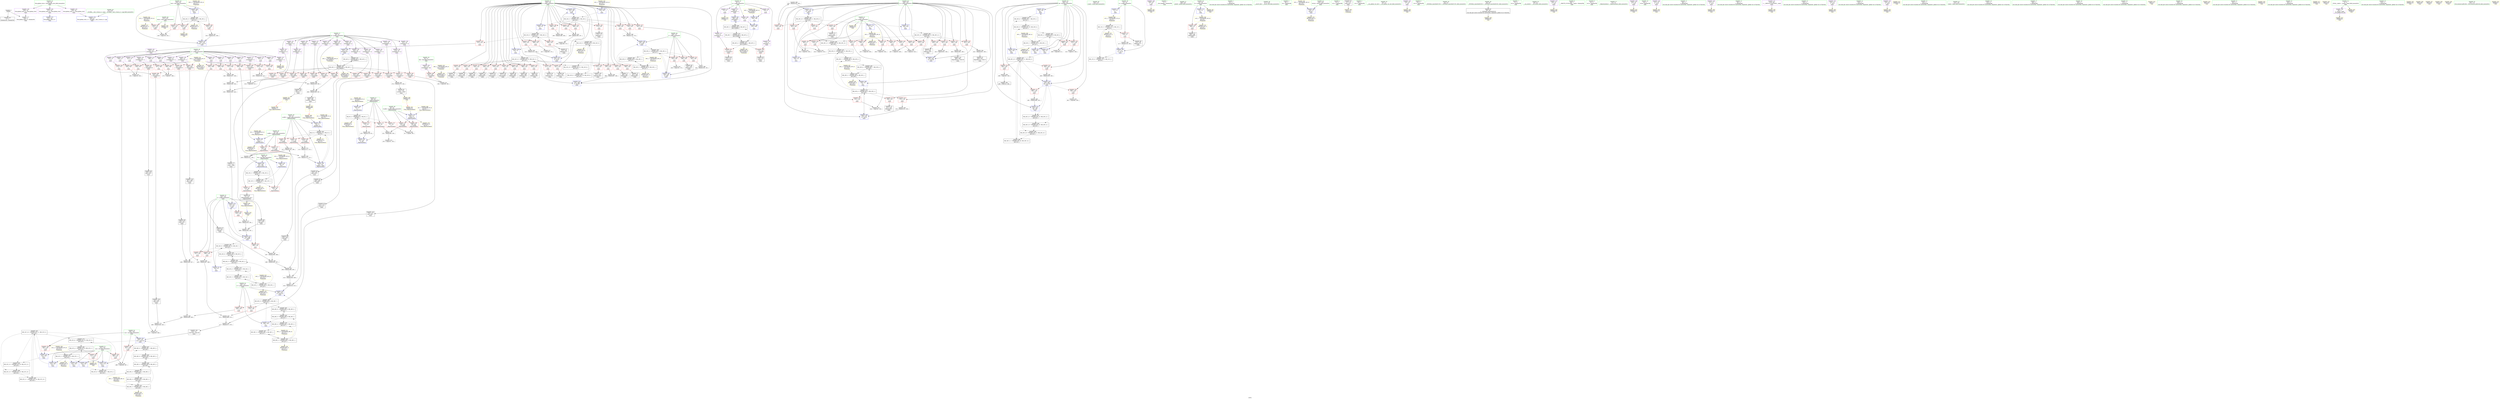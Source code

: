 digraph "SVFG" {
	label="SVFG";

	Node0x5639e93f5280 [shape=record,color=grey,label="{NodeID: 0\nNullPtr}"];
	Node0x5639e93f5280 -> Node0x5639e94136d0[style=solid];
	Node0x5639e93f5280 -> Node0x5639e9421900[style=solid];
	Node0x5639e9456440 [shape=record,color=yellow,style=double,label="{NodeID: 526\nRETMU(20V_3)\npts\{131 \}\nFun[main]}"];
	Node0x5639e9442c20 [shape=record,color=black,label="{NodeID: 443\nMR_32V_10 = PHI(MR_32V_11, MR_32V_9, )\npts\{143 \}\n}"];
	Node0x5639e9442c20 -> Node0x5639e9417350[style=dashed];
	Node0x5639e9442c20 -> Node0x5639e9423cf0[style=dashed];
	Node0x5639e9442c20 -> Node0x5639e9441820[style=dashed];
	Node0x5639e9442c20 -> Node0x5639e944c720[style=dashed];
	Node0x5639e9442c20 -> Node0x5639e9450b30[style=dashed];
	Node0x5639e9442c20 -> Node0x5639e9451f30[style=dashed];
	Node0x5639e9425ad0 [shape=record,color=yellow,style=double,label="{NodeID: 360\nFPARM(75)\nFun[_Z6powmodxxx]}"];
	Node0x5639e9425ad0 -> Node0x5639e9421a00[style=solid];
	Node0x5639e9421900 [shape=record,color=blue, style = dotted,label="{NodeID: 277\n559\<--3\nllvm.global_ctors_2\<--dummyVal\nGlob }"];
	Node0x5639e9415610 [shape=record,color=red,label="{NodeID: 194\n306\<--134\n\<--i\nmain\n}"];
	Node0x5639e9415610 -> Node0x5639e94141c0[style=solid];
	Node0x5639e93f84f0 [shape=record,color=purple,label="{NodeID: 111\n188\<--8\narrayidx6\<--s\nmain\n}"];
	Node0x5639e93f84f0 -> Node0x5639e9422490[style=solid];
	Node0x5639e93f6d00 [shape=record,color=green,label="{NodeID: 28\n20\<--21\nlim\<--lim_field_insensitive\nGlob }"];
	Node0x5639e93f6d00 -> Node0x5639e9418ba0[style=solid];
	Node0x5639e944b820 [shape=record,color=black,label="{NodeID: 471\nMR_24V_10 = PHI(MR_24V_12, MR_24V_8, )\npts\{135 \}\n}"];
	Node0x5639e944b820 -> Node0x5639e9448b20[style=dashed];
	Node0x5639e941b9c0 [shape=record,color=grey,label="{NodeID: 388\n319 = Binary(318, 200, )\n}"];
	Node0x5639e941b9c0 -> Node0x5639e94234d0[style=solid];
	Node0x5639e9422ff0 [shape=record,color=blue,label="{NodeID: 305\n140\<--164\nok\<--\nmain\n}"];
	Node0x5639e9422ff0 -> Node0x5639e93edb90[style=dashed];
	Node0x5639e9416cd0 [shape=record,color=red,label="{NodeID: 222\n455\<--138\n\<--u\nmain\n}"];
	Node0x5639e9416cd0 -> Node0x5639e942e490[style=solid];
	Node0x5639e9418790 [shape=record,color=purple,label="{NodeID: 139\n401\<--18\narrayidx103\<--p\nmain\n}"];
	Node0x5639e9418790 -> Node0x5639e9420db0[style=solid];
	Node0x5639e9413420 [shape=record,color=green,label="{NodeID: 56\n230\<--231\nscanf\<--scanf_field_insensitive\n}"];
	Node0x5639e94541d0 [shape=record,color=yellow,style=double,label="{NodeID: 499\n12V_1 = ENCHI(MR_12V_0)\npts\{24 \}\nFun[main]}"];
	Node0x5639e94541d0 -> Node0x5639e943f100[style=dashed];
	Node0x5639e942d410 [shape=record,color=grey,label="{NodeID: 416\n184 = cmp(183, 170, )\n}"];
	Node0x5639e94246b0 [shape=record,color=yellow,style=double,label="{NodeID: 333\nAPARM(249)\nCS[]}"];
	Node0x5639e9420250 [shape=record,color=red,label="{NodeID: 250\n330\<--329\n\<--\nmain\n}"];
	Node0x5639e9420250 -> Node0x5639e942d290[style=solid];
	Node0x5639e9419eb0 [shape=record,color=red,label="{NodeID: 167\n112\<--78\n\<--a.addr\n_Z6powmodxxx\n}"];
	Node0x5639e9419eb0 -> Node0x5639e9427500[style=solid];
	Node0x5639e9414ab0 [shape=record,color=black,label="{NodeID: 84\n380\<--379\nconv91\<--\nmain\n}"];
	Node0x5639e9414ab0 -> Node0x5639e94249f0[style=solid];
	Node0x5639e93f90b0 [shape=record,color=green,label="{NodeID: 1\n7\<--1\n__dso_handle\<--dummyObj\nGlob }"];
	Node0x5639e9456520 [shape=record,color=yellow,style=double,label="{NodeID: 527\nRETMU(22V_1)\npts\{133 \}\nFun[main]}"];
	Node0x5639e9443120 [shape=record,color=black,label="{NodeID: 444\nMR_34V_5 = PHI(MR_34V_6, MR_34V_2, )\npts\{145 \}\n}"];
	Node0x5639e9443120 -> Node0x5639e94235a0[style=dashed];
	Node0x5639e9443120 -> Node0x5639e9423740[style=dashed];
	Node0x5639e9443120 -> Node0x5639e944cc20[style=dashed];
	Node0x5639e9443120 -> Node0x5639e9452430[style=dashed];
	Node0x5639e9425bc0 [shape=record,color=yellow,style=double,label="{NodeID: 361\nFPARM(76)\nFun[_Z6powmodxxx]}"];
	Node0x5639e9425bc0 -> Node0x5639e9421ad0[style=solid];
	Node0x5639e9421a00 [shape=record,color=blue,label="{NodeID: 278\n78\<--75\na.addr\<--a\n_Z6powmodxxx\n}"];
	Node0x5639e9421a00 -> Node0x5639e9446d20[style=dashed];
	Node0x5639e94156e0 [shape=record,color=red,label="{NodeID: 195\n341\<--134\n\<--i\nmain\n}"];
	Node0x5639e94156e0 -> Node0x5639e9414360[style=solid];
	Node0x5639e93f85c0 [shape=record,color=purple,label="{NodeID: 112\n211\<--8\narrayidx13\<--s\nmain\n}"];
	Node0x5639e93f85c0 -> Node0x5639e941fb00[style=solid];
	Node0x5639e93f6dd0 [shape=record,color=green,label="{NodeID: 29\n22\<--24\nn\<--n_field_insensitive\nGlob }"];
	Node0x5639e93f6dd0 -> Node0x5639e9419690[style=solid];
	Node0x5639e93f6dd0 -> Node0x5639e9421430[style=solid];
	Node0x5639e93f6dd0 -> Node0x5639e94227d0[style=solid];
	Node0x5639e944bd20 [shape=record,color=black,label="{NodeID: 472\nMR_28V_7 = PHI(MR_28V_8, MR_28V_4, )\npts\{139 \}\n}"];
	Node0x5639e944bd20 -> Node0x5639e9449020[style=dashed];
	Node0x5639e941bb40 [shape=record,color=grey,label="{NodeID: 389\n199 = Binary(198, 200, )\n}"];
	Node0x5639e941bb40 -> Node0x5639e9422630[style=solid];
	Node0x5639e94230c0 [shape=record,color=blue,label="{NodeID: 306\n142\<--261\nres\<--\nmain\n}"];
	Node0x5639e94230c0 -> Node0x5639e93edc80[style=dashed];
	Node0x5639e9416da0 [shape=record,color=red,label="{NodeID: 223\n462\<--138\n\<--u\nmain\n}"];
	Node0x5639e9416da0 -> Node0x5639e941c740[style=solid];
	Node0x5639e9418860 [shape=record,color=purple,label="{NodeID: 140\n407\<--18\narrayidx107\<--p\nmain\n}"];
	Node0x5639e9418860 -> Node0x5639e9420e80[style=solid];
	Node0x5639e94134b0 [shape=record,color=green,label="{NodeID: 57\n506\<--507\nprintf\<--printf_field_insensitive\n}"];
	Node0x5639e94542e0 [shape=record,color=yellow,style=double,label="{NodeID: 500\n14V_1 = ENCHI(MR_14V_0)\npts\{26 \}\nFun[main]}"];
	Node0x5639e94542e0 -> Node0x5639e9419760[style=dashed];
	Node0x5639e94542e0 -> Node0x5639e94561a0[style=dashed];
	Node0x5639e942d590 [shape=record,color=grey,label="{NodeID: 417\n207 = cmp(206, 170, )\n}"];
	Node0x5639e9424780 [shape=record,color=yellow,style=double,label="{NodeID: 334\nAPARM(248)\nCS[]}"];
	Node0x5639e9420320 [shape=record,color=red,label="{NodeID: 251\n337\<--336\n\<--\nmain\n}"];
	Node0x5639e9420320 -> Node0x5639e941c5c0[style=solid];
	Node0x5639e9419f80 [shape=record,color=red,label="{NodeID: 168\n113\<--78\n\<--a.addr\n_Z6powmodxxx\n}"];
	Node0x5639e9419f80 -> Node0x5639e9427500[style=solid];
	Node0x5639e9414b80 [shape=record,color=black,label="{NodeID: 85\n384\<--383\nidxprom94\<--\nmain\n}"];
	Node0x5639e93f75c0 [shape=record,color=green,label="{NodeID: 2\n23\<--1\n\<--dummyObj\nCan only get source location for instruction, argument, global var or function.}"];
	Node0x5639e9456600 [shape=record,color=yellow,style=double,label="{NodeID: 528\nRETMU(24V_8)\npts\{135 \}\nFun[main]}"];
	Node0x5639e9443620 [shape=record,color=black,label="{NodeID: 445\nMR_36V_5 = PHI(MR_36V_6, MR_36V_2, )\npts\{147 \}\n}"];
	Node0x5639e9443620 -> Node0x5639e9423670[style=dashed];
	Node0x5639e9443620 -> Node0x5639e94238e0[style=dashed];
	Node0x5639e9443620 -> Node0x5639e944d120[style=dashed];
	Node0x5639e9443620 -> Node0x5639e9452930[style=dashed];
	Node0x5639e9425cb0 [shape=record,color=yellow,style=double,label="{NodeID: 362\nFPARM(77)\nFun[_Z6powmodxxx]}"];
	Node0x5639e9425cb0 -> Node0x5639e9421ba0[style=solid];
	Node0x5639e9421ad0 [shape=record,color=blue,label="{NodeID: 279\n80\<--76\nb.addr\<--b\n_Z6powmodxxx\n}"];
	Node0x5639e9421ad0 -> Node0x5639e941a050[style=dashed];
	Node0x5639e9421ad0 -> Node0x5639e941a120[style=dashed];
	Node0x5639e9421ad0 -> Node0x5639e9455d10[style=dashed];
	Node0x5639e94157b0 [shape=record,color=red,label="{NodeID: 196\n346\<--134\n\<--i\nmain\n}"];
	Node0x5639e94157b0 -> Node0x5639e9414430[style=solid];
	Node0x5639e93f8690 [shape=record,color=purple,label="{NodeID: 113\n248\<--13\narrayidx31\<--a\nmain\n}"];
	Node0x5639e93f8690 -> Node0x5639e9424780[style=solid];
	Node0x5639e93f6ea0 [shape=record,color=green,label="{NodeID: 30\n25\<--26\nd\<--d_field_insensitive\nGlob }"];
	Node0x5639e93f6ea0 -> Node0x5639e9419760[style=solid];
	Node0x5639e93f6ea0 -> Node0x5639e9421500[style=solid];
	Node0x5639e93f6ea0 -> Node0x5639e9424d30[style=solid];
	Node0x5639e944c220 [shape=record,color=black,label="{NodeID: 473\nMR_30V_8 = PHI(MR_30V_10, MR_30V_6, )\npts\{141 \}\n}"];
	Node0x5639e944c220 -> Node0x5639e9449520[style=dashed];
	Node0x5639e941bcc0 [shape=record,color=grey,label="{NodeID: 390\n116 = Binary(114, 115, )\n}"];
	Node0x5639e941bcc0 -> Node0x5639e9421ee0[style=solid];
	Node0x5639e9423190 [shape=record,color=blue,label="{NodeID: 307\n140\<--23\nok\<--\nmain\n}"];
	Node0x5639e9423190 -> Node0x5639e9442720[style=dashed];
	Node0x5639e9416e70 [shape=record,color=red,label="{NodeID: 224\n295\<--140\n\<--ok\nmain\n}"];
	Node0x5639e9416e70 -> Node0x5639e942c990[style=solid];
	Node0x5639e9418930 [shape=record,color=purple,label="{NodeID: 141\n413\<--18\narrayidx111\<--p\nmain\n}"];
	Node0x5639e9418930 -> Node0x5639e9420f50[style=solid];
	Node0x5639e9413540 [shape=record,color=green,label="{NodeID: 58\n517\<--518\n__assert_fail\<--__assert_fail_field_insensitive\n}"];
	Node0x5639e94543c0 [shape=record,color=yellow,style=double,label="{NodeID: 501\n16V_1 = ENCHI(MR_16V_0)\npts\{28 \}\nFun[main]}"];
	Node0x5639e94543c0 -> Node0x5639e9419830[style=dashed];
	Node0x5639e94543c0 -> Node0x5639e9419900[style=dashed];
	Node0x5639e94543c0 -> Node0x5639e94199d0[style=dashed];
	Node0x5639e94543c0 -> Node0x5639e9419aa0[style=dashed];
	Node0x5639e94543c0 -> Node0x5639e9419b70[style=dashed];
	Node0x5639e94543c0 -> Node0x5639e9419c40[style=dashed];
	Node0x5639e94543c0 -> Node0x5639e9419d10[style=dashed];
	Node0x5639e94543c0 -> Node0x5639e9456280[style=dashed];
	Node0x5639e942d710 [shape=record,color=grey,label="{NodeID: 418\n324 = cmp(322, 323, )\n}"];
	Node0x5639e9424850 [shape=record,color=yellow,style=double,label="{NodeID: 335\nAPARM(369)\nCS[]|{<s0>7}}"];
	Node0x5639e9424850:s0 -> Node0x5639e9425ad0[style=solid,color=red];
	Node0x5639e94203f0 [shape=record,color=red,label="{NodeID: 252\n339\<--338\n\<--\nmain\n}"];
	Node0x5639e94203f0 -> Node0x5639e941c5c0[style=solid];
	Node0x5639e941a050 [shape=record,color=red,label="{NodeID: 169\n96\<--80\n\<--b.addr\n_Z6powmodxxx\n}"];
	Node0x5639e941a050 -> Node0x5639e942c810[style=solid];
	Node0x5639e9414c50 [shape=record,color=black,label="{NodeID: 86\n387\<--386\nconv96\<--\nmain\n}"];
	Node0x5639e9414c50 -> Node0x5639e9427c80[style=solid];
	Node0x5639e93f4e40 [shape=record,color=green,label="{NodeID: 3\n29\<--1\n.str\<--dummyObj\nGlob }"];
	Node0x5639e94566e0 [shape=record,color=yellow,style=double,label="{NodeID: 529\nRETMU(26V_2)\npts\{137 \}\nFun[main]}"];
	Node0x5639e9443b20 [shape=record,color=black,label="{NodeID: 446\nMR_38V_5 = PHI(MR_38V_6, MR_38V_2, )\npts\{149 \}\n}"];
	Node0x5639e9443b20 -> Node0x5639e9423c20[style=dashed];
	Node0x5639e9443b20 -> Node0x5639e944d620[style=dashed];
	Node0x5639e9443b20 -> Node0x5639e9451030[style=dashed];
	Node0x5639e9443b20 -> Node0x5639e9452e30[style=dashed];
	Node0x5639e9425da0 [shape=record,color=yellow,style=double,label="{NodeID: 363\nFRet(74)\nFun[_Z6powmodxxx]|{<s0>7}}"];
	Node0x5639e9425da0:s0 -> Node0x5639e9425740[style=solid,color=blue];
	Node0x5639e9421ba0 [shape=record,color=blue,label="{NodeID: 280\n82\<--77\nc.addr\<--c\n_Z6powmodxxx\n}"];
	Node0x5639e9421ba0 -> Node0x5639e941a1f0[style=dashed];
	Node0x5639e9421ba0 -> Node0x5639e941a2c0[style=dashed];
	Node0x5639e9421ba0 -> Node0x5639e9455df0[style=dashed];
	Node0x5639e9415880 [shape=record,color=red,label="{NodeID: 197\n359\<--134\n\<--i\nmain\n}"];
	Node0x5639e9415880 -> Node0x5639e94145d0[style=solid];
	Node0x5639e93f8760 [shape=record,color=purple,label="{NodeID: 114\n266\<--13\n\<--a\nmain\n}"];
	Node0x5639e93f8760 -> Node0x5639e941fbd0[style=solid];
	Node0x5639e93f6f70 [shape=record,color=green,label="{NodeID: 31\n27\<--28\nk\<--k_field_insensitive\nGlob }"];
	Node0x5639e93f6f70 -> Node0x5639e9419830[style=solid];
	Node0x5639e93f6f70 -> Node0x5639e9419900[style=solid];
	Node0x5639e93f6f70 -> Node0x5639e94199d0[style=solid];
	Node0x5639e93f6f70 -> Node0x5639e9419aa0[style=solid];
	Node0x5639e93f6f70 -> Node0x5639e9419b70[style=solid];
	Node0x5639e93f6f70 -> Node0x5639e9419c40[style=solid];
	Node0x5639e93f6f70 -> Node0x5639e9419d10[style=solid];
	Node0x5639e93f6f70 -> Node0x5639e9421600[style=solid];
	Node0x5639e93f6f70 -> Node0x5639e9424e00[style=solid];
	Node0x5639e944c720 [shape=record,color=black,label="{NodeID: 474\nMR_32V_8 = PHI(MR_32V_10, MR_32V_6, )\npts\{143 \}\n}"];
	Node0x5639e944c720 -> Node0x5639e9449a20[style=dashed];
	Node0x5639e941be40 [shape=record,color=grey,label="{NodeID: 391\n477 = Binary(471, 476, )\n}"];
	Node0x5639e941be40 -> Node0x5639e9413360[style=solid];
	Node0x5639e9423260 [shape=record,color=blue,label="{NodeID: 308\n142\<--261\nres\<--\nmain\n}"];
	Node0x5639e9423260 -> Node0x5639e9442c20[style=dashed];
	Node0x5639e9416f40 [shape=record,color=red,label="{NodeID: 225\n459\<--140\n\<--ok\nmain\n}"];
	Node0x5639e9416f40 -> Node0x5639e941cbc0[style=solid];
	Node0x5639e9418a00 [shape=record,color=purple,label="{NodeID: 142\n443\<--18\narrayidx128\<--p\nmain\n}"];
	Node0x5639e9418a00 -> Node0x5639e94211c0[style=solid];
	Node0x5639e94135d0 [shape=record,color=green,label="{NodeID: 59\n47\<--553\n_GLOBAL__sub_I_Gassa_0_1.cpp\<--_GLOBAL__sub_I_Gassa_0_1.cpp_field_insensitive\n}"];
	Node0x5639e94135d0 -> Node0x5639e9421800[style=solid];
	Node0x5639e94544a0 [shape=record,color=yellow,style=double,label="{NodeID: 502\n18V_1 = ENCHI(MR_18V_0)\npts\{129 \}\nFun[main]}"];
	Node0x5639e94544a0 -> Node0x5639e9422080[style=dashed];
	Node0x5639e942d890 [shape=record,color=grey,label="{NodeID: 419\n522 = cmp(521, 200, )\n}"];
	Node0x5639e9424920 [shape=record,color=yellow,style=double,label="{NodeID: 336\nAPARM(375)\nCS[]|{<s0>7}}"];
	Node0x5639e9424920:s0 -> Node0x5639e9425bc0[style=solid,color=red];
	Node0x5639e94204c0 [shape=record,color=red,label="{NodeID: 253\n344\<--343\n\<--arrayidx73\nmain\n}"];
	Node0x5639e94204c0 -> Node0x5639e941c8c0[style=solid];
	Node0x5639e941a120 [shape=record,color=red,label="{NodeID: 170\n100\<--80\n\<--b.addr\n_Z6powmodxxx\n}"];
	Node0x5639e941a120 -> Node0x5639e9427980[style=solid];
	Node0x5639e9414d20 [shape=record,color=black,label="{NodeID: 87\n392\<--391\nconv98\<--\nmain\n}"];
	Node0x5639e9414d20 -> Node0x5639e9428280[style=solid];
	Node0x5639e93f5310 [shape=record,color=green,label="{NodeID: 4\n31\<--1\n.str.1\<--dummyObj\nGlob }"];
	Node0x5639e94567c0 [shape=record,color=yellow,style=double,label="{NodeID: 530\nRETMU(28V_2)\npts\{139 \}\nFun[main]}"];
	Node0x5639e9444020 [shape=record,color=black,label="{NodeID: 447\nMR_30V_15 = PHI(MR_30V_14, MR_30V_12, )\npts\{141 \}\n}"];
	Node0x5639e9444020 -> Node0x5639e9441320[style=dashed];
	Node0x5639e94262a0 [shape=record,color=yellow,style=double,label="{NodeID: 364\nFRet(127)\nFun[main]}"];
	Node0x5639e9421c70 [shape=record,color=blue,label="{NodeID: 281\n86\<--92\nres\<--\n_Z6powmodxxx\n}"];
	Node0x5639e9421c70 -> Node0x5639e9447720[style=dashed];
	Node0x5639e9415950 [shape=record,color=red,label="{NodeID: 198\n364\<--134\n\<--i\nmain\n}"];
	Node0x5639e9415950 -> Node0x5639e94146a0[style=solid];
	Node0x5639e9417490 [shape=record,color=purple,label="{NodeID: 115\n268\<--13\n\<--a\nmain\n}"];
	Node0x5639e9417490 -> Node0x5639e941fca0[style=solid];
	Node0x5639e93f7040 [shape=record,color=green,label="{NodeID: 32\n45\<--49\nllvm.global_ctors\<--llvm.global_ctors_field_insensitive\nGlob }"];
	Node0x5639e93f7040 -> Node0x5639e94193c0[style=solid];
	Node0x5639e93f7040 -> Node0x5639e9419490[style=solid];
	Node0x5639e93f7040 -> Node0x5639e9419590[style=solid];
	Node0x5639e944cc20 [shape=record,color=black,label="{NodeID: 475\nMR_34V_4 = PHI(MR_34V_5, MR_34V_2, )\npts\{145 \}\n}"];
	Node0x5639e944cc20 -> Node0x5639e9449f20[style=dashed];
	Node0x5639e941bfc0 [shape=record,color=grey,label="{NodeID: 392\n120 = Binary(119, 92, )\n}"];
	Node0x5639e941bfc0 -> Node0x5639e9421fb0[style=solid];
	Node0x5639e9423330 [shape=record,color=blue,label="{NodeID: 309\n134\<--23\ni\<--\nmain\n}"];
	Node0x5639e9423330 -> Node0x5639e9441d20[style=dashed];
	Node0x5639e9417010 [shape=record,color=red,label="{NodeID: 226\n480\<--140\n\<--ok\nmain\n}"];
	Node0x5639e9417010 -> Node0x5639e942da10[style=solid];
	Node0x5639e9418ad0 [shape=record,color=purple,label="{NodeID: 143\n474\<--18\narrayidx147\<--p\nmain\n}"];
	Node0x5639e9418ad0 -> Node0x5639e9421360[style=solid];
	Node0x5639e94136d0 [shape=record,color=black,label="{NodeID: 60\n2\<--3\ndummyVal\<--dummyVal\n}"];
	Node0x5639e9454580 [shape=record,color=yellow,style=double,label="{NodeID: 503\n20V_1 = ENCHI(MR_20V_0)\npts\{131 \}\nFun[main]}"];
	Node0x5639e9454580 -> Node0x5639e9422a40[style=dashed];
	Node0x5639e942da10 [shape=record,color=grey,label="{NodeID: 420\n481 = cmp(480, 200, )\n}"];
	Node0x5639e94249f0 [shape=record,color=yellow,style=double,label="{NodeID: 337\nAPARM(380)\nCS[]|{<s0>7}}"];
	Node0x5639e94249f0:s0 -> Node0x5639e9425cb0[style=solid,color=red];
	Node0x5639e9420590 [shape=record,color=red,label="{NodeID: 254\n349\<--348\n\<--arrayidx76\nmain\n}"];
	Node0x5639e9420590 -> Node0x5639e941ca40[style=solid];
	Node0x5639e941a1f0 [shape=record,color=red,label="{NodeID: 171\n108\<--82\n\<--c.addr\n_Z6powmodxxx\n}"];
	Node0x5639e941a1f0 -> Node0x5639e9426f00[style=solid];
	Node0x5639e9414df0 [shape=record,color=black,label="{NodeID: 88\n395\<--394\nconv99\<--\nmain\n}"];
	Node0x5639e9414df0 -> Node0x5639e9428100[style=solid];
	Node0x5639e93e0380 [shape=record,color=green,label="{NodeID: 5\n33\<--1\n.str.2\<--dummyObj\nGlob }"];
	Node0x5639e94568a0 [shape=record,color=yellow,style=double,label="{NodeID: 531\nRETMU(30V_2)\npts\{141 \}\nFun[main]}"];
	Node0x5639e9444520 [shape=record,color=black,label="{NodeID: 448\nMR_20V_3 = PHI(MR_20V_4, MR_20V_2, )\npts\{131 \}\n}"];
	Node0x5639e9444520 -> Node0x5639e941a7a0[style=dashed];
	Node0x5639e9444520 -> Node0x5639e941a870[style=dashed];
	Node0x5639e9444520 -> Node0x5639e941a940[style=dashed];
	Node0x5639e9444520 -> Node0x5639e9423f60[style=dashed];
	Node0x5639e9444520 -> Node0x5639e9456440[style=dashed];
	Node0x5639e9426360 [shape=record,color=black,label="{NodeID: 365\n298 = PHI(155, 296, )\n}"];
	Node0x5639e9421d40 [shape=record,color=blue,label="{NodeID: 282\n84\<--92\ni\<--\n_Z6powmodxxx\n}"];
	Node0x5639e9421d40 -> Node0x5639e9447220[style=dashed];
	Node0x5639e9415a20 [shape=record,color=red,label="{NodeID: 199\n370\<--134\n\<--i\nmain\n}"];
	Node0x5639e9415a20 -> Node0x5639e9414840[style=solid];
	Node0x5639e9417520 [shape=record,color=purple,label="{NodeID: 116\n273\<--13\n\<--a\nmain\n}"];
	Node0x5639e9417520 -> Node0x5639e941fd70[style=solid];
	Node0x5639e93f7110 [shape=record,color=green,label="{NodeID: 33\n50\<--51\n__cxx_global_var_init\<--__cxx_global_var_init_field_insensitive\n}"];
	Node0x5639e944d120 [shape=record,color=black,label="{NodeID: 476\nMR_36V_4 = PHI(MR_36V_5, MR_36V_2, )\npts\{147 \}\n}"];
	Node0x5639e944d120 -> Node0x5639e944a420[style=dashed];
	Node0x5639e941c140 [shape=record,color=grey,label="{NodeID: 393\n225 = Binary(224, 200, )\n}"];
	Node0x5639e941c140 -> Node0x5639e9422970[style=solid];
	Node0x5639e9423400 [shape=record,color=blue,label="{NodeID: 310\n138\<--23\nu\<--\nmain\n}"];
	Node0x5639e9423400 -> Node0x5639e9448620[style=dashed];
	Node0x5639e94170e0 [shape=record,color=red,label="{NodeID: 227\n490\<--140\n\<--ok\nmain\n}"];
	Node0x5639e94170e0 -> Node0x5639e942c510[style=solid];
	Node0x5639e9418ba0 [shape=record,color=purple,label="{NodeID: 144\n291\<--20\narrayidx49\<--lim\nmain\n}"];
	Node0x5639e9418ba0 -> Node0x5639e941ff10[style=solid];
	Node0x5639e94137d0 [shape=record,color=black,label="{NodeID: 61\n127\<--23\nmain_ret\<--\nmain\n}"];
	Node0x5639e94137d0 -> Node0x5639e94262a0[style=solid];
	Node0x5639e9454660 [shape=record,color=yellow,style=double,label="{NodeID: 504\n22V_1 = ENCHI(MR_22V_0)\npts\{133 \}\nFun[main]}"];
	Node0x5639e9454660 -> Node0x5639e941aa10[style=dashed];
	Node0x5639e9454660 -> Node0x5639e9456520[style=dashed];
	Node0x5639e942db90 [shape=record,color=grey,label="{NodeID: 421\n424 = cmp(422, 423, )\n}"];
	Node0x5639e9424ac0 [shape=record,color=yellow,style=double,label="{NodeID: 338\nAPARM(228)\nCS[]}"];
	Node0x5639e9420660 [shape=record,color=red,label="{NodeID: 255\n355\<--354\n\<--\nmain\n}"];
	Node0x5639e9420660 -> Node0x5639e9427680[style=solid];
	Node0x5639e941a2c0 [shape=record,color=red,label="{NodeID: 172\n115\<--82\n\<--c.addr\n_Z6powmodxxx\n}"];
	Node0x5639e941a2c0 -> Node0x5639e941bcc0[style=solid];
	Node0x5639e9414ec0 [shape=record,color=black,label="{NodeID: 89\n400\<--399\nidxprom102\<--\nmain\n}"];
	Node0x5639e93e0410 [shape=record,color=green,label="{NodeID: 6\n35\<--1\n.str.3\<--dummyObj\nGlob }"];
	Node0x5639e9456980 [shape=record,color=yellow,style=double,label="{NodeID: 532\nRETMU(32V_2)\npts\{143 \}\nFun[main]}"];
	Node0x5639e9444a20 [shape=record,color=black,label="{NodeID: 449\nMR_24V_8 = PHI(MR_24V_9, MR_24V_6, )\npts\{135 \}\n}"];
	Node0x5639e9444a20 -> Node0x5639e9423330[style=dashed];
	Node0x5639e9444a20 -> Node0x5639e9448b20[style=dashed];
	Node0x5639e9444a20 -> Node0x5639e944b820[style=dashed];
	Node0x5639e9444a20 -> Node0x5639e9456600[style=dashed];
	Node0x5639e9426900 [shape=record,color=grey,label="{NodeID: 366\n363 = Binary(358, 362, )\n}"];
	Node0x5639e9426900 -> Node0x5639e941b540[style=solid];
	Node0x5639e9421e10 [shape=record,color=blue,label="{NodeID: 283\n86\<--109\nres\<--rem\n_Z6powmodxxx\n}"];
	Node0x5639e9421e10 -> Node0x5639e93edd70[style=dashed];
	Node0x5639e9415af0 [shape=record,color=red,label="{NodeID: 200\n376\<--134\n\<--i\nmain\n}"];
	Node0x5639e9415af0 -> Node0x5639e94149e0[style=solid];
	Node0x5639e94175b0 [shape=record,color=purple,label="{NodeID: 117\n312\<--13\narrayidx59\<--a\nmain\n}"];
	Node0x5639e94175b0 -> Node0x5639e94200b0[style=solid];
	Node0x5639e93f71e0 [shape=record,color=green,label="{NodeID: 34\n54\<--55\n_ZNSt8ios_base4InitC1Ev\<--_ZNSt8ios_base4InitC1Ev_field_insensitive\n}"];
	Node0x5639e944d620 [shape=record,color=black,label="{NodeID: 477\nMR_38V_4 = PHI(MR_38V_5, MR_38V_2, )\npts\{149 \}\n}"];
	Node0x5639e944d620 -> Node0x5639e944a920[style=dashed];
	Node0x5639e941c2c0 [shape=record,color=grey,label="{NodeID: 394\n217 = Binary(216, 200, )\n}"];
	Node0x5639e941c2c0 -> Node0x5639e94227d0[style=solid];
	Node0x5639e94234d0 [shape=record,color=blue,label="{NodeID: 311\n138\<--319\nu\<--inc64\nmain\n}"];
	Node0x5639e94234d0 -> Node0x5639e9448620[style=dashed];
	Node0x5639e94171b0 [shape=record,color=red,label="{NodeID: 228\n508\<--140\n\<--ok\nmain\n}"];
	Node0x5639e94171b0 -> Node0x5639e942dd10[style=solid];
	Node0x5639e9418c70 [shape=record,color=purple,label="{NodeID: 145\n228\<--29\n\<--.str\nmain\n}"];
	Node0x5639e9418c70 -> Node0x5639e9424ac0[style=solid];
	Node0x5639e94138a0 [shape=record,color=black,label="{NodeID: 62\n58\<--59\n\<--_ZNSt8ios_base4InitD1Ev\nCan only get source location for instruction, argument, global var or function.}"];
	Node0x5639e94138a0 -> Node0x5639e9424440[style=solid];
	Node0x5639e9454740 [shape=record,color=yellow,style=double,label="{NodeID: 505\n24V_1 = ENCHI(MR_24V_0)\npts\{135 \}\nFun[main]}"];
	Node0x5639e9454740 -> Node0x5639e94222f0[style=dashed];
	Node0x5639e942dd10 [shape=record,color=grey,label="{NodeID: 422\n509 = cmp(508, 23, )\n}"];
	Node0x5639e9424b90 [shape=record,color=yellow,style=double,label="{NodeID: 339\nAPARM(132)\nCS[]}"];
	Node0x5639e9420730 [shape=record,color=red,label="{NodeID: 256\n357\<--356\n\<--\nmain\n}"];
	Node0x5639e9420730 -> Node0x5639e9427680[style=solid];
	Node0x5639e941a390 [shape=record,color=red,label="{NodeID: 173\n95\<--84\n\<--i\n_Z6powmodxxx\n}"];
	Node0x5639e941a390 -> Node0x5639e942c810[style=solid];
	Node0x5639e9414f90 [shape=record,color=black,label="{NodeID: 90\n403\<--402\nconv104\<--\nmain\n}"];
	Node0x5639e9414f90 -> Node0x5639e9426a80[style=solid];
	Node0x5639e93e0740 [shape=record,color=green,label="{NodeID: 7\n37\<--1\n.str.4\<--dummyObj\nGlob }"];
	Node0x5639e9456a60 [shape=record,color=yellow,style=double,label="{NodeID: 533\nRETMU(34V_2)\npts\{145 \}\nFun[main]}"];
	Node0x5639e9444f20 [shape=record,color=black,label="{NodeID: 450\nMR_28V_2 = PHI(MR_28V_6, MR_28V_1, )\npts\{139 \}\n}"];
	Node0x5639e9444f20 -> Node0x5639e9422b10[style=dashed];
	Node0x5639e9444f20 -> Node0x5639e94567c0[style=dashed];
	Node0x5639e9426a80 [shape=record,color=grey,label="{NodeID: 367\n404 = Binary(398, 403, )\n}"];
	Node0x5639e9426a80 -> Node0x5639e9427200[style=solid];
	Node0x5639e9421ee0 [shape=record,color=blue,label="{NodeID: 284\n78\<--116\na.addr\<--rem2\n_Z6powmodxxx\n}"];
	Node0x5639e9421ee0 -> Node0x5639e9446d20[style=dashed];
	Node0x5639e9415bc0 [shape=record,color=red,label="{NodeID: 201\n383\<--134\n\<--i\nmain\n}"];
	Node0x5639e9415bc0 -> Node0x5639e9414b80[style=solid];
	Node0x5639e9417680 [shape=record,color=purple,label="{NodeID: 118\n327\<--13\n\<--a\nmain\n}"];
	Node0x5639e9417680 -> Node0x5639e9420180[style=solid];
	Node0x5639e93f72b0 [shape=record,color=green,label="{NodeID: 35\n60\<--61\n__cxa_atexit\<--__cxa_atexit_field_insensitive\n}"];
	Node0x5639e944db20 [shape=record,color=black,label="{NodeID: 478\nMR_28V_4 = PHI(MR_28V_5, MR_28V_3, )\npts\{139 \}\n}"];
	Node0x5639e944db20 -> Node0x5639e94163e0[style=dashed];
	Node0x5639e944db20 -> Node0x5639e94164b0[style=dashed];
	Node0x5639e944db20 -> Node0x5639e9416580[style=dashed];
	Node0x5639e944db20 -> Node0x5639e9422be0[style=dashed];
	Node0x5639e944db20 -> Node0x5639e9442220[style=dashed];
	Node0x5639e944db20 -> Node0x5639e9449020[style=dashed];
	Node0x5639e944db20 -> Node0x5639e944bd20[style=dashed];
	Node0x5639e941c440 [shape=record,color=grey,label="{NodeID: 395\n469 = Binary(467, 468, )\n}"];
	Node0x5639e941c440 -> Node0x5639e941cec0[style=solid];
	Node0x5639e94235a0 [shape=record,color=blue,label="{NodeID: 312\n144\<--92\nx\<--\nmain\n}"];
	Node0x5639e94235a0 -> Node0x5639e943f7e0[style=dashed];
	Node0x5639e9417280 [shape=record,color=red,label="{NodeID: 229\n521\<--140\n\<--ok\nmain\n}"];
	Node0x5639e9417280 -> Node0x5639e942d890[style=solid];
	Node0x5639e9418d40 [shape=record,color=purple,label="{NodeID: 146\n249\<--29\n\<--.str\nmain\n}"];
	Node0x5639e9418d40 -> Node0x5639e94246b0[style=solid];
	Node0x5639e94139a0 [shape=record,color=black,label="{NodeID: 63\n74\<--123\n_Z6powmodxxx_ret\<--\n_Z6powmodxxx\n}"];
	Node0x5639e94139a0 -> Node0x5639e9425da0[style=solid];
	Node0x5639e9454820 [shape=record,color=yellow,style=double,label="{NodeID: 506\n26V_1 = ENCHI(MR_26V_0)\npts\{137 \}\nFun[main]}"];
	Node0x5639e9454820 -> Node0x5639e9440950[style=dashed];
	Node0x5639e942de90 [shape=record,color=grey,label="{NodeID: 423\n304 = cmp(302, 303, )\n}"];
	Node0x5639e9424c60 [shape=record,color=yellow,style=double,label="{NodeID: 340\nAPARM(238)\nCS[]}"];
	Node0x5639e9420800 [shape=record,color=red,label="{NodeID: 257\n362\<--361\n\<--arrayidx79\nmain\n}"];
	Node0x5639e9420800 -> Node0x5639e9426900[style=solid];
	Node0x5639e941a460 [shape=record,color=red,label="{NodeID: 174\n99\<--84\n\<--i\n_Z6powmodxxx\n}"];
	Node0x5639e941a460 -> Node0x5639e9427980[style=solid];
	Node0x5639e9415060 [shape=record,color=black,label="{NodeID: 91\n406\<--405\nidxprom106\<--\nmain\n}"];
	Node0x5639e93e07d0 [shape=record,color=green,label="{NodeID: 8\n39\<--1\n__PRETTY_FUNCTION__.main\<--dummyObj\nGlob }"];
	Node0x5639e9456b40 [shape=record,color=yellow,style=double,label="{NodeID: 534\nRETMU(36V_2)\npts\{147 \}\nFun[main]}"];
	Node0x5639e9445420 [shape=record,color=black,label="{NodeID: 451\nMR_30V_2 = PHI(MR_30V_4, MR_30V_1, )\npts\{141 \}\n}"];
	Node0x5639e9445420 -> Node0x5639e9422cb0[style=dashed];
	Node0x5639e9445420 -> Node0x5639e9422e50[style=dashed];
	Node0x5639e9445420 -> Node0x5639e9422ff0[style=dashed];
	Node0x5639e9445420 -> Node0x5639e9423190[style=dashed];
	Node0x5639e9445420 -> Node0x5639e94568a0[style=dashed];
	Node0x5639e9426c00 [shape=record,color=grey,label="{NodeID: 368\n438 = Binary(436, 437, )\n}"];
	Node0x5639e9426c00 -> Node0x5639e9426d80[style=solid];
	Node0x5639e9421fb0 [shape=record,color=blue,label="{NodeID: 285\n84\<--120\ni\<--shl\n_Z6powmodxxx\n}"];
	Node0x5639e9421fb0 -> Node0x5639e9447220[style=dashed];
	Node0x5639e9415c90 [shape=record,color=red,label="{NodeID: 202\n399\<--134\n\<--i\nmain\n}"];
	Node0x5639e9415c90 -> Node0x5639e9414ec0[style=solid];
	Node0x5639e9417750 [shape=record,color=purple,label="{NodeID: 119\n329\<--13\n\<--a\nmain\n}"];
	Node0x5639e9417750 -> Node0x5639e9420250[style=solid];
	Node0x5639e93f76b0 [shape=record,color=green,label="{NodeID: 36\n59\<--65\n_ZNSt8ios_base4InitD1Ev\<--_ZNSt8ios_base4InitD1Ev_field_insensitive\n}"];
	Node0x5639e93f76b0 -> Node0x5639e94138a0[style=solid];
	Node0x5639e943f100 [shape=record,color=black,label="{NodeID: 479\nMR_12V_2 = PHI(MR_12V_4, MR_12V_1, )\npts\{24 \}\n}"];
	Node0x5639e943f100 -> Node0x5639e9419690[style=dashed];
	Node0x5639e943f100 -> Node0x5639e94227d0[style=dashed];
	Node0x5639e943f100 -> Node0x5639e93ed5a0[style=dashed];
	Node0x5639e943f100 -> Node0x5639e9456090[style=dashed];
	Node0x5639e941c5c0 [shape=record,color=grey,label="{NodeID: 396\n340 = Binary(337, 339, )\n}"];
	Node0x5639e941c5c0 -> Node0x5639e941c8c0[style=solid];
	Node0x5639e9423670 [shape=record,color=blue,label="{NodeID: 313\n146\<--103\ny\<--\nmain\n}"];
	Node0x5639e9423670 -> Node0x5639e944fc60[style=dashed];
	Node0x5639e9417350 [shape=record,color=red,label="{NodeID: 230\n486\<--142\n\<--res\nmain\n}"];
	Node0x5639e9417350 -> Node0x5639e942e610[style=solid];
	Node0x5639e9418e10 [shape=record,color=purple,label="{NodeID: 147\n238\<--31\n\<--.str.1\nmain\n}"];
	Node0x5639e9418e10 -> Node0x5639e9424c60[style=solid];
	Node0x5639e9413a70 [shape=record,color=black,label="{NodeID: 64\n173\<--172\nidxprom\<--\nmain\n}"];
	Node0x5639e9454900 [shape=record,color=yellow,style=double,label="{NodeID: 507\n28V_1 = ENCHI(MR_28V_0)\npts\{139 \}\nFun[main]}"];
	Node0x5639e9454900 -> Node0x5639e9444f20[style=dashed];
	Node0x5639e942e010 [shape=record,color=grey,label="{NodeID: 424\n314 = cmp(309, 313, )\n}"];
	Node0x5639e9424d30 [shape=record,color=yellow,style=double,label="{NodeID: 341\nAPARM(25)\nCS[]}"];
	Node0x5639e94208d0 [shape=record,color=red,label="{NodeID: 258\n367\<--366\n\<--arrayidx82\nmain\n}"];
	Node0x5639e94208d0 -> Node0x5639e941b540[style=solid];
	Node0x5639e941a530 [shape=record,color=red,label="{NodeID: 175\n119\<--84\n\<--i\n_Z6powmodxxx\n}"];
	Node0x5639e941a530 -> Node0x5639e941bfc0[style=solid];
	Node0x5639e9415130 [shape=record,color=black,label="{NodeID: 92\n409\<--408\nconv108\<--\nmain\n}"];
	Node0x5639e9415130 -> Node0x5639e9427200[style=solid];
	Node0x5639e93e0860 [shape=record,color=green,label="{NodeID: 9\n41\<--1\n.str.5\<--dummyObj\nGlob }"];
	Node0x5639e9456c20 [shape=record,color=yellow,style=double,label="{NodeID: 535\nRETMU(38V_2)\npts\{149 \}\nFun[main]}"];
	Node0x5639e9445920 [shape=record,color=black,label="{NodeID: 452\nMR_32V_2 = PHI(MR_32V_4, MR_32V_1, )\npts\{143 \}\n}"];
	Node0x5639e9445920 -> Node0x5639e9422d80[style=dashed];
	Node0x5639e9445920 -> Node0x5639e9422f20[style=dashed];
	Node0x5639e9445920 -> Node0x5639e94230c0[style=dashed];
	Node0x5639e9445920 -> Node0x5639e9423260[style=dashed];
	Node0x5639e9445920 -> Node0x5639e9456980[style=dashed];
	Node0x5639e9426d80 [shape=record,color=grey,label="{NodeID: 369\n440 = Binary(438, 439, )\n}"];
	Node0x5639e9426d80 -> Node0x5639e9427380[style=solid];
	Node0x5639e9422080 [shape=record,color=blue,label="{NodeID: 286\n128\<--23\nretval\<--\nmain\n}"];
	Node0x5639e9422080 -> Node0x5639e9456360[style=dashed];
	Node0x5639e9415d60 [shape=record,color=red,label="{NodeID: 203\n405\<--134\n\<--i\nmain\n}"];
	Node0x5639e9415d60 -> Node0x5639e9415060[style=solid];
	Node0x5639e9417820 [shape=record,color=purple,label="{NodeID: 120\n336\<--13\n\<--a\nmain\n}"];
	Node0x5639e9417820 -> Node0x5639e9420320[style=solid];
	Node0x5639e93f7780 [shape=record,color=green,label="{NodeID: 37\n72\<--73\n_Z6powmodxxx\<--_Z6powmodxxx_field_insensitive\n}"];
	Node0x5639e943f600 [shape=record,color=black,label="{NodeID: 480\nMR_24V_6 = PHI(MR_24V_7, MR_24V_5, )\npts\{135 \}\n}"];
	Node0x5639e943f600 -> Node0x5639e941b090[style=dashed];
	Node0x5639e943f600 -> Node0x5639e941b160[style=dashed];
	Node0x5639e943f600 -> Node0x5639e941b230[style=dashed];
	Node0x5639e943f600 -> Node0x5639e9415470[style=dashed];
	Node0x5639e943f600 -> Node0x5639e9422970[style=dashed];
	Node0x5639e943f600 -> Node0x5639e9444a20[style=dashed];
	Node0x5639e941c740 [shape=record,color=grey,label="{NodeID: 397\n463 = Binary(462, 200, )\n}"];
	Node0x5639e941c740 -> Node0x5639e9413020[style=solid];
	Node0x5639e9423740 [shape=record,color=blue,label="{NodeID: 314\n144\<--351\nx\<--conv\nmain\n}"];
	Node0x5639e9423740 -> Node0x5639e941f3b0[style=dashed];
	Node0x5639e9423740 -> Node0x5639e9423810[style=dashed];
	Node0x5639e941f320 [shape=record,color=red,label="{NodeID: 231\n527\<--142\n\<--res\nmain\n}"];
	Node0x5639e941f320 -> Node0x5639e9425550[style=solid];
	Node0x5639e9418ee0 [shape=record,color=purple,label="{NodeID: 148\n504\<--33\n\<--.str.2\nmain\n}"];
	Node0x5639e9418ee0 -> Node0x5639e9424ed0[style=solid];
	Node0x5639e9413b40 [shape=record,color=black,label="{NodeID: 65\n176\<--175\ntobool\<--\nmain\n}"];
	Node0x5639e94549e0 [shape=record,color=yellow,style=double,label="{NodeID: 508\n30V_1 = ENCHI(MR_30V_0)\npts\{141 \}\nFun[main]}"];
	Node0x5639e94549e0 -> Node0x5639e9445420[style=dashed];
	Node0x5639e942e190 [shape=record,color=grey,label="{NodeID: 425\n244 = cmp(242, 243, )\n}"];
	Node0x5639e9424e00 [shape=record,color=yellow,style=double,label="{NodeID: 342\nAPARM(27)\nCS[]}"];
	Node0x5639e94209a0 [shape=record,color=red,label="{NodeID: 259\n373\<--372\n\<--arrayidx86\nmain\n}"];
	Node0x5639e94209a0 -> Node0x5639e9427f80[style=solid];
	Node0x5639e941a600 [shape=record,color=red,label="{NodeID: 176\n105\<--86\n\<--res\n_Z6powmodxxx\n}"];
	Node0x5639e941a600 -> Node0x5639e9427b00[style=solid];
	Node0x5639e9415200 [shape=record,color=black,label="{NodeID: 93\n412\<--411\nidxprom110\<--\nmain\n}"];
	Node0x5639e93f58b0 [shape=record,color=green,label="{NodeID: 10\n43\<--1\n.str.6\<--dummyObj\nGlob }"];
	Node0x5639e9456d00 [shape=record,color=yellow,style=double,label="{NodeID: 536\nRETMU(40V_4)\npts\{120000 \}\nFun[main]}"];
	Node0x5639e9445e20 [shape=record,color=black,label="{NodeID: 453\nMR_34V_2 = PHI(MR_34V_3, MR_34V_1, )\npts\{145 \}\n}"];
	Node0x5639e9445e20 -> Node0x5639e9443120[style=dashed];
	Node0x5639e9445e20 -> Node0x5639e9449f20[style=dashed];
	Node0x5639e9445e20 -> Node0x5639e944cc20[style=dashed];
	Node0x5639e9445e20 -> Node0x5639e9456a60[style=dashed];
	Node0x5639e9426f00 [shape=record,color=grey,label="{NodeID: 370\n109 = Binary(107, 108, )\n}"];
	Node0x5639e9426f00 -> Node0x5639e9421e10[style=solid];
	Node0x5639e9422150 [shape=record,color=blue,label="{NodeID: 287\n158\<--160\n\<--\nmain\n}"];
	Node0x5639e9422150 -> Node0x5639e9422220[style=dashed];
	Node0x5639e9415e30 [shape=record,color=red,label="{NodeID: 204\n411\<--134\n\<--i\nmain\n}"];
	Node0x5639e9415e30 -> Node0x5639e9415200[style=solid];
	Node0x5639e94178f0 [shape=record,color=purple,label="{NodeID: 121\n338\<--13\n\<--a\nmain\n}"];
	Node0x5639e94178f0 -> Node0x5639e94203f0[style=solid];
	Node0x5639e93f7850 [shape=record,color=green,label="{NodeID: 38\n78\<--79\na.addr\<--a.addr_field_insensitive\n_Z6powmodxxx\n}"];
	Node0x5639e93f7850 -> Node0x5639e9419de0[style=solid];
	Node0x5639e93f7850 -> Node0x5639e9419eb0[style=solid];
	Node0x5639e93f7850 -> Node0x5639e9419f80[style=solid];
	Node0x5639e93f7850 -> Node0x5639e9421a00[style=solid];
	Node0x5639e93f7850 -> Node0x5639e9421ee0[style=solid];
	Node0x5639e943f6f0 [shape=record,color=black,label="{NodeID: 481\nMR_44V_2 = PHI(MR_44V_4, MR_44V_1, )\npts\{190000 \}\n}"];
	Node0x5639e943f6f0 -> Node0x5639e941fe40[style=dashed];
	Node0x5639e943f6f0 -> Node0x5639e941ffe0[style=dashed];
	Node0x5639e943f6f0 -> Node0x5639e94204c0[style=dashed];
	Node0x5639e943f6f0 -> Node0x5639e9420590[style=dashed];
	Node0x5639e943f6f0 -> Node0x5639e9420800[style=dashed];
	Node0x5639e943f6f0 -> Node0x5639e94208d0[style=dashed];
	Node0x5639e943f6f0 -> Node0x5639e94209a0[style=dashed];
	Node0x5639e943f6f0 -> Node0x5639e9420a70[style=dashed];
	Node0x5639e943f6f0 -> Node0x5639e9420b40[style=dashed];
	Node0x5639e943f6f0 -> Node0x5639e9420db0[style=dashed];
	Node0x5639e943f6f0 -> Node0x5639e9420e80[style=dashed];
	Node0x5639e943f6f0 -> Node0x5639e9420f50[style=dashed];
	Node0x5639e943f6f0 -> Node0x5639e94211c0[style=dashed];
	Node0x5639e943f6f0 -> Node0x5639e9421360[style=dashed];
	Node0x5639e943f6f0 -> Node0x5639e94228a0[style=dashed];
	Node0x5639e943f6f0 -> Node0x5639e93edaa0[style=dashed];
	Node0x5639e943f6f0 -> Node0x5639e9456ec0[style=dashed];
	Node0x5639e941c8c0 [shape=record,color=grey,label="{NodeID: 398\n345 = Binary(340, 344, )\n}"];
	Node0x5639e941c8c0 -> Node0x5639e941ca40[style=solid];
	Node0x5639e9423810 [shape=record,color=blue,label="{NodeID: 315\n144\<--388\nx\<--rem97\nmain\n}"];
	Node0x5639e9423810 -> Node0x5639e941f480[style=dashed];
	Node0x5639e9423810 -> Node0x5639e943f7e0[style=dashed];
	Node0x5639e941f3b0 [shape=record,color=red,label="{NodeID: 232\n353\<--144\n\<--x\nmain\n}"];
	Node0x5639e941f3b0 -> Node0x5639e9427080[style=solid];
	Node0x5639e9418fb0 [shape=record,color=purple,label="{NodeID: 149\n512\<--35\n\<--.str.3\nmain\n}"];
	Node0x5639e9418fb0 -> Node0x5639e9425070[style=solid];
	Node0x5639e9413c10 [shape=record,color=black,label="{NodeID: 66\n187\<--186\nidxprom5\<--\nmain\n}"];
	Node0x5639e9454ac0 [shape=record,color=yellow,style=double,label="{NodeID: 509\n32V_1 = ENCHI(MR_32V_0)\npts\{143 \}\nFun[main]}"];
	Node0x5639e9454ac0 -> Node0x5639e9445920[style=dashed];
	Node0x5639e942e310 [shape=record,color=grey,label="{NodeID: 426\n236 = cmp(234, 235, )\n}"];
	Node0x5639e9424ed0 [shape=record,color=yellow,style=double,label="{NodeID: 343\nAPARM(504)\nCS[]}"];
	Node0x5639e9420a70 [shape=record,color=red,label="{NodeID: 260\n379\<--378\n\<--arrayidx90\nmain\n}"];
	Node0x5639e9420a70 -> Node0x5639e9414ab0[style=solid];
	Node0x5639e941a6d0 [shape=record,color=red,label="{NodeID: 177\n123\<--86\n\<--res\n_Z6powmodxxx\n}"];
	Node0x5639e941a6d0 -> Node0x5639e94139a0[style=solid];
	Node0x5639e94152d0 [shape=record,color=black,label="{NodeID: 94\n415\<--414\nconv112\<--\nmain\n}"];
	Node0x5639e94152d0 -> Node0x5639e9427800[style=solid];
	Node0x5639e93f5940 [shape=record,color=green,label="{NodeID: 11\n46\<--1\n\<--dummyObj\nCan only get source location for instruction, argument, global var or function.}"];
	Node0x5639e9456de0 [shape=record,color=yellow,style=double,label="{NodeID: 537\nRETMU(42V_1)\npts\{170000 \}\nFun[main]}"];
	Node0x5639e9446320 [shape=record,color=black,label="{NodeID: 454\nMR_36V_2 = PHI(MR_36V_3, MR_36V_1, )\npts\{147 \}\n}"];
	Node0x5639e9446320 -> Node0x5639e9443620[style=dashed];
	Node0x5639e9446320 -> Node0x5639e944a420[style=dashed];
	Node0x5639e9446320 -> Node0x5639e944d120[style=dashed];
	Node0x5639e9446320 -> Node0x5639e9456b40[style=dashed];
	Node0x5639e9427080 [shape=record,color=grey,label="{NodeID: 371\n382 = Binary(353, 381, )\n}"];
	Node0x5639e9427080 -> Node0x5639e9427c80[style=solid];
	Node0x5639e9422220 [shape=record,color=blue,label="{NodeID: 288\n161\<--160\n\<--\nmain\n}"];
	Node0x5639e9422220 -> Node0x5639e9440e20[style=dashed];
	Node0x5639e9415f00 [shape=record,color=red,label="{NodeID: 205\n441\<--134\n\<--i\nmain\n}"];
	Node0x5639e9415f00 -> Node0x5639e9412e80[style=solid];
	Node0x5639e94179c0 [shape=record,color=purple,label="{NodeID: 122\n354\<--13\n\<--a\nmain\n}"];
	Node0x5639e94179c0 -> Node0x5639e9420660[style=solid];
	Node0x5639e93f7920 [shape=record,color=green,label="{NodeID: 39\n80\<--81\nb.addr\<--b.addr_field_insensitive\n_Z6powmodxxx\n}"];
	Node0x5639e93f7920 -> Node0x5639e941a050[style=solid];
	Node0x5639e93f7920 -> Node0x5639e941a120[style=solid];
	Node0x5639e93f7920 -> Node0x5639e9421ad0[style=solid];
	Node0x5639e943f7e0 [shape=record,color=black,label="{NodeID: 482\nMR_34V_8 = PHI(MR_34V_10, MR_34V_7, )\npts\{145 \}\n}"];
	Node0x5639e943f7e0 -> Node0x5639e941f550[style=dashed];
	Node0x5639e943f7e0 -> Node0x5639e941f620[style=dashed];
	Node0x5639e943f7e0 -> Node0x5639e9452430[style=dashed];
	Node0x5639e941ca40 [shape=record,color=grey,label="{NodeID: 399\n350 = Binary(345, 349, )\n}"];
	Node0x5639e941ca40 -> Node0x5639e9414500[style=solid];
	Node0x5639e94238e0 [shape=record,color=blue,label="{NodeID: 316\n146\<--416\ny\<--rem113\nmain\n}"];
	Node0x5639e94238e0 -> Node0x5639e944fc60[style=dashed];
	Node0x5639e941f480 [shape=record,color=red,label="{NodeID: 233\n396\<--144\n\<--x\nmain\n}"];
	Node0x5639e941f480 -> Node0x5639e9428100[style=solid];
	Node0x5639e9419080 [shape=record,color=purple,label="{NodeID: 150\n513\<--37\n\<--.str.4\nmain\n}"];
	Node0x5639e9419080 -> Node0x5639e9425140[style=solid];
	Node0x5639e9413ce0 [shape=record,color=black,label="{NodeID: 67\n210\<--209\nidxprom12\<--\nmain\n}"];
	Node0x5639e9454ba0 [shape=record,color=yellow,style=double,label="{NodeID: 510\n34V_1 = ENCHI(MR_34V_0)\npts\{145 \}\nFun[main]}"];
	Node0x5639e9454ba0 -> Node0x5639e9445e20[style=dashed];
	Node0x5639e942e490 [shape=record,color=grey,label="{NodeID: 427\n457 = cmp(455, 456, )\n}"];
	Node0x5639e9424fa0 [shape=record,color=yellow,style=double,label="{NodeID: 344\nAPARM(503)\nCS[]}"];
	Node0x5639e9420b40 [shape=record,color=red,label="{NodeID: 261\n386\<--385\n\<--arrayidx95\nmain\n}"];
	Node0x5639e9420b40 -> Node0x5639e9414c50[style=solid];
	Node0x5639e941a7a0 [shape=record,color=red,label="{NodeID: 178\n234\<--130\n\<--test\nmain\n}"];
	Node0x5639e941a7a0 -> Node0x5639e942e310[style=solid];
	Node0x5639e94153a0 [shape=record,color=black,label="{NodeID: 95\n427\<--426\nidxprom118\<--\nmain\n}"];
	Node0x5639e93f46c0 [shape=record,color=green,label="{NodeID: 12\n92\<--1\n\<--dummyObj\nCan only get source location for instruction, argument, global var or function.}"];
	Node0x5639e9456ec0 [shape=record,color=yellow,style=double,label="{NodeID: 538\nRETMU(44V_2)\npts\{190000 \}\nFun[main]}"];
	Node0x5639e9446820 [shape=record,color=black,label="{NodeID: 455\nMR_38V_2 = PHI(MR_38V_3, MR_38V_1, )\npts\{149 \}\n}"];
	Node0x5639e9446820 -> Node0x5639e9443b20[style=dashed];
	Node0x5639e9446820 -> Node0x5639e944a920[style=dashed];
	Node0x5639e9446820 -> Node0x5639e944d620[style=dashed];
	Node0x5639e9446820 -> Node0x5639e9456c20[style=dashed];
	Node0x5639e9427200 [shape=record,color=grey,label="{NodeID: 372\n410 = Binary(404, 409, )\n}"];
	Node0x5639e9427200 -> Node0x5639e9427800[style=solid];
	Node0x5639e94222f0 [shape=record,color=blue,label="{NodeID: 289\n134\<--164\ni\<--\nmain\n}"];
	Node0x5639e94222f0 -> Node0x5639e93ede60[style=dashed];
	Node0x5639e9415fd0 [shape=record,color=red,label="{NodeID: 206\n472\<--134\n\<--i\nmain\n}"];
	Node0x5639e9415fd0 -> Node0x5639e94131c0[style=solid];
	Node0x5639e9417a90 [shape=record,color=purple,label="{NodeID: 123\n356\<--13\n\<--a\nmain\n}"];
	Node0x5639e9417a90 -> Node0x5639e9420730[style=solid];
	Node0x5639e93f79f0 [shape=record,color=green,label="{NodeID: 40\n82\<--83\nc.addr\<--c.addr_field_insensitive\n_Z6powmodxxx\n}"];
	Node0x5639e93f79f0 -> Node0x5639e941a1f0[style=solid];
	Node0x5639e93f79f0 -> Node0x5639e941a2c0[style=solid];
	Node0x5639e93f79f0 -> Node0x5639e9421ba0[style=solid];
	Node0x5639e944fc60 [shape=record,color=black,label="{NodeID: 483\nMR_36V_8 = PHI(MR_36V_9, MR_36V_7, )\npts\{147 \}\n}"];
	Node0x5639e944fc60 -> Node0x5639e941f6f0[style=dashed];
	Node0x5639e944fc60 -> Node0x5639e941f7c0[style=dashed];
	Node0x5639e944fc60 -> Node0x5639e9452930[style=dashed];
	Node0x5639e941cbc0 [shape=record,color=grey,label="{NodeID: 400\n460 = Binary(459, 200, )\n}"];
	Node0x5639e941cbc0 -> Node0x5639e9423b50[style=solid];
	Node0x5639e94239b0 [shape=record,color=blue,label="{NodeID: 317\n138\<--420\nu\<--\nmain\n}"];
	Node0x5639e94239b0 -> Node0x5639e9450130[style=dashed];
	Node0x5639e941f550 [shape=record,color=red,label="{NodeID: 234\n437\<--144\n\<--x\nmain\n}"];
	Node0x5639e941f550 -> Node0x5639e9426c00[style=solid];
	Node0x5639e9419150 [shape=record,color=purple,label="{NodeID: 151\n514\<--39\n\<--__PRETTY_FUNCTION__.main\nmain\n}"];
	Node0x5639e9419150 -> Node0x5639e94252e0[style=solid];
	Node0x5639e9413db0 [shape=record,color=black,label="{NodeID: 68\n213\<--212\ntobool14\<--\nmain\n}"];
	Node0x5639e9454c80 [shape=record,color=yellow,style=double,label="{NodeID: 511\n36V_1 = ENCHI(MR_36V_0)\npts\{147 \}\nFun[main]}"];
	Node0x5639e9454c80 -> Node0x5639e9446320[style=dashed];
	Node0x5639e942e610 [shape=record,color=grey,label="{NodeID: 428\n488 = cmp(486, 487, )\n}"];
	Node0x5639e9425070 [shape=record,color=yellow,style=double,label="{NodeID: 345\nAPARM(512)\nCS[]}"];
	Node0x5639e9420c10 [shape=record,color=red,label="{NodeID: 262\n391\<--390\n\<--\nmain\n}"];
	Node0x5639e9420c10 -> Node0x5639e9414d20[style=solid];
	Node0x5639e941a870 [shape=record,color=red,label="{NodeID: 179\n503\<--130\n\<--test\nmain\n}"];
	Node0x5639e941a870 -> Node0x5639e9424fa0[style=solid];
	Node0x5639e9412c10 [shape=record,color=black,label="{NodeID: 96\n430\<--429\nconv120\<--\nmain\n}"];
	Node0x5639e9412c10 -> Node0x5639e942cc90[style=solid];
	Node0x5639e93f4790 [shape=record,color=green,label="{NodeID: 13\n103\<--1\n\<--dummyObj\nCan only get source location for instruction, argument, global var or function.}"];
	Node0x5639e9456fa0 [shape=record,color=yellow,style=double,label="{NodeID: 539\nRETMU(46V_1)\npts\{210000 \}\nFun[main]}"];
	Node0x5639e9446d20 [shape=record,color=black,label="{NodeID: 456\nMR_2V_3 = PHI(MR_2V_4, MR_2V_2, )\npts\{79 \}\n}"];
	Node0x5639e9446d20 -> Node0x5639e9419de0[style=dashed];
	Node0x5639e9446d20 -> Node0x5639e9419eb0[style=dashed];
	Node0x5639e9446d20 -> Node0x5639e9419f80[style=dashed];
	Node0x5639e9446d20 -> Node0x5639e9421ee0[style=dashed];
	Node0x5639e9446d20 -> Node0x5639e94551f0[style=dashed];
	Node0x5639e9427380 [shape=record,color=grey,label="{NodeID: 373\n446 = Binary(440, 445, )\n}"];
	Node0x5639e9427380 -> Node0x5639e942cc90[style=solid];
	Node0x5639e94223c0 [shape=record,color=blue,label="{NodeID: 290\n136\<--180\nj\<--mul1\nmain\n}"];
	Node0x5639e94223c0 -> Node0x5639e9447c20[style=dashed];
	Node0x5639e94160a0 [shape=record,color=red,label="{NodeID: 207\n497\<--134\n\<--i\nmain\n}"];
	Node0x5639e94160a0 -> Node0x5639e941d1c0[style=solid];
	Node0x5639e9417b60 [shape=record,color=purple,label="{NodeID: 124\n390\<--13\n\<--a\nmain\n}"];
	Node0x5639e9417b60 -> Node0x5639e9420c10[style=solid];
	Node0x5639e93f7ac0 [shape=record,color=green,label="{NodeID: 41\n84\<--85\ni\<--i_field_insensitive\n_Z6powmodxxx\n}"];
	Node0x5639e93f7ac0 -> Node0x5639e941a390[style=solid];
	Node0x5639e93f7ac0 -> Node0x5639e941a460[style=solid];
	Node0x5639e93f7ac0 -> Node0x5639e941a530[style=solid];
	Node0x5639e93f7ac0 -> Node0x5639e9421d40[style=solid];
	Node0x5639e93f7ac0 -> Node0x5639e9421fb0[style=solid];
	Node0x5639e9450130 [shape=record,color=black,label="{NodeID: 484\nMR_28V_14 = PHI(MR_28V_15, MR_28V_13, )\npts\{139 \}\n}"];
	Node0x5639e9450130 -> Node0x5639e9416990[style=dashed];
	Node0x5639e9450130 -> Node0x5639e9416a60[style=dashed];
	Node0x5639e9450130 -> Node0x5639e9416b30[style=dashed];
	Node0x5639e9450130 -> Node0x5639e9416c00[style=dashed];
	Node0x5639e9450130 -> Node0x5639e9416cd0[style=dashed];
	Node0x5639e9450130 -> Node0x5639e9416da0[style=dashed];
	Node0x5639e9450130 -> Node0x5639e9423a80[style=dashed];
	Node0x5639e9450130 -> Node0x5639e9451530[style=dashed];
	Node0x5639e941cd40 [shape=record,color=grey,label="{NodeID: 401\n452 = Binary(451, 200, )\n}"];
	Node0x5639e941cd40 -> Node0x5639e9423a80[style=solid];
	Node0x5639e9423a80 [shape=record,color=blue,label="{NodeID: 318\n138\<--452\nu\<--inc135\nmain\n}"];
	Node0x5639e9423a80 -> Node0x5639e9450130[style=dashed];
	Node0x5639e941f620 [shape=record,color=red,label="{NodeID: 235\n468\<--144\n\<--x\nmain\n}"];
	Node0x5639e941f620 -> Node0x5639e941c440[style=solid];
	Node0x5639e9419220 [shape=record,color=purple,label="{NodeID: 152\n524\<--41\n\<--.str.5\nmain\n}"];
	Node0x5639e9419220 -> Node0x5639e94253b0[style=solid];
	Node0x5639e9413e80 [shape=record,color=black,label="{NodeID: 69\n219\<--216\nidxprom17\<--\nmain\n}"];
	Node0x5639e9454d60 [shape=record,color=yellow,style=double,label="{NodeID: 512\n38V_1 = ENCHI(MR_38V_0)\npts\{149 \}\nFun[main]}"];
	Node0x5639e9454d60 -> Node0x5639e9446820[style=dashed];
	Node0x5639e942e790 [shape=record,color=grey,label="{NodeID: 429\n169 = cmp(168, 170, )\n}"];
	Node0x5639e9425140 [shape=record,color=yellow,style=double,label="{NodeID: 346\nAPARM(513)\nCS[]}"];
	Node0x5639e9420ce0 [shape=record,color=red,label="{NodeID: 263\n394\<--393\n\<--\nmain\n}"];
	Node0x5639e9420ce0 -> Node0x5639e9414df0[style=solid];
	Node0x5639e941a940 [shape=record,color=red,label="{NodeID: 180\n532\<--130\n\<--test\nmain\n}"];
	Node0x5639e941a940 -> Node0x5639e941b840[style=solid];
	Node0x5639e9412ce0 [shape=record,color=black,label="{NodeID: 97\n433\<--432\nidxprom122\<--sub121\nmain\n}"];
	Node0x5639e93f4860 [shape=record,color=green,label="{NodeID: 14\n153\<--1\n\<--dummyObj\nCan only get source location for instruction, argument, global var or function.}"];
	Node0x5639e9447220 [shape=record,color=black,label="{NodeID: 457\nMR_8V_3 = PHI(MR_8V_4, MR_8V_2, )\npts\{85 \}\n}"];
	Node0x5639e9447220 -> Node0x5639e941a390[style=dashed];
	Node0x5639e9447220 -> Node0x5639e941a460[style=dashed];
	Node0x5639e9447220 -> Node0x5639e941a530[style=dashed];
	Node0x5639e9447220 -> Node0x5639e9421fb0[style=dashed];
	Node0x5639e9447220 -> Node0x5639e9455ed0[style=dashed];
	Node0x5639e9427500 [shape=record,color=grey,label="{NodeID: 374\n114 = Binary(112, 113, )\n}"];
	Node0x5639e9427500 -> Node0x5639e941bcc0[style=solid];
	Node0x5639e9422490 [shape=record,color=blue,label="{NodeID: 291\n188\<--160\narrayidx6\<--\nmain\n}"];
	Node0x5639e9422490 -> Node0x5639e9448120[style=dashed];
	Node0x5639e9416170 [shape=record,color=red,label="{NodeID: 208\n183\<--136\n\<--j\nmain\n}"];
	Node0x5639e9416170 -> Node0x5639e942d410[style=solid];
	Node0x5639e9417c30 [shape=record,color=purple,label="{NodeID: 125\n393\<--13\n\<--a\nmain\n}"];
	Node0x5639e9417c30 -> Node0x5639e9420ce0[style=solid];
	Node0x5639e93f7b90 [shape=record,color=green,label="{NodeID: 42\n86\<--87\nres\<--res_field_insensitive\n_Z6powmodxxx\n}"];
	Node0x5639e93f7b90 -> Node0x5639e941a600[style=solid];
	Node0x5639e93f7b90 -> Node0x5639e941a6d0[style=solid];
	Node0x5639e93f7b90 -> Node0x5639e9421c70[style=solid];
	Node0x5639e93f7b90 -> Node0x5639e9421e10[style=solid];
	Node0x5639e9450630 [shape=record,color=black,label="{NodeID: 485\nMR_30V_16 = PHI(MR_30V_13, MR_30V_10, )\npts\{141 \}\n}"];
	Node0x5639e9450630 -> Node0x5639e9451a30[style=dashed];
	Node0x5639e941cec0 [shape=record,color=grey,label="{NodeID: 402\n471 = Binary(469, 470, )\n}"];
	Node0x5639e941cec0 -> Node0x5639e941be40[style=solid];
	Node0x5639e9423b50 [shape=record,color=blue,label="{NodeID: 319\n140\<--460\nok\<--inc139\nmain\n}"];
	Node0x5639e9423b50 -> Node0x5639e9417010[style=dashed];
	Node0x5639e9423b50 -> Node0x5639e94170e0[style=dashed];
	Node0x5639e9423b50 -> Node0x5639e9423dc0[style=dashed];
	Node0x5639e9423b50 -> Node0x5639e9441320[style=dashed];
	Node0x5639e9423b50 -> Node0x5639e9444020[style=dashed];
	Node0x5639e941f6f0 [shape=record,color=red,label="{NodeID: 236\n439\<--146\n\<--y\nmain\n}"];
	Node0x5639e941f6f0 -> Node0x5639e9426d80[style=solid];
	Node0x5639e94192f0 [shape=record,color=purple,label="{NodeID: 153\n528\<--43\n\<--.str.6\nmain\n}"];
	Node0x5639e94192f0 -> Node0x5639e9425480[style=solid];
	Node0x5639e9413f50 [shape=record,color=black,label="{NodeID: 70\n247\<--246\nidxprom30\<--\nmain\n}"];
	Node0x5639e9454e70 [shape=record,color=yellow,style=double,label="{NodeID: 513\n40V_1 = ENCHI(MR_40V_0)\npts\{120000 \}\nFun[main]}"];
	Node0x5639e9454e70 -> Node0x5639e9422150[style=dashed];
	Node0x5639e93ed5a0 [shape=record,color=black,label="{NodeID: 430\nMR_12V_4 = PHI(MR_12V_3, MR_12V_2, )\npts\{24 \}\n}"];
	Node0x5639e93ed5a0 -> Node0x5639e943f100[style=dashed];
	Node0x5639e9425210 [shape=record,color=yellow,style=double,label="{NodeID: 347\nAPARM(516)\nCS[]}"];
	Node0x5639e9420db0 [shape=record,color=red,label="{NodeID: 264\n402\<--401\n\<--arrayidx103\nmain\n}"];
	Node0x5639e9420db0 -> Node0x5639e9414f90[style=solid];
	Node0x5639e941aa10 [shape=record,color=red,label="{NodeID: 181\n235\<--132\n\<--tests\nmain\n}"];
	Node0x5639e941aa10 -> Node0x5639e942e310[style=solid];
	Node0x5639e9412db0 [shape=record,color=black,label="{NodeID: 98\n436\<--435\nconv124\<--\nmain\n}"];
	Node0x5639e9412db0 -> Node0x5639e9426c00[style=solid];
	Node0x5639e93f6270 [shape=record,color=green,label="{NodeID: 15\n154\<--1\n\<--dummyObj\nCan only get source location for instruction, argument, global var or function.}"];
	Node0x5639e9447720 [shape=record,color=black,label="{NodeID: 458\nMR_10V_3 = PHI(MR_10V_5, MR_10V_2, )\npts\{87 \}\n}"];
	Node0x5639e9447720 -> Node0x5639e941a600[style=dashed];
	Node0x5639e9447720 -> Node0x5639e941a6d0[style=dashed];
	Node0x5639e9447720 -> Node0x5639e9421e10[style=dashed];
	Node0x5639e9447720 -> Node0x5639e93edd70[style=dashed];
	Node0x5639e9447720 -> Node0x5639e9455fb0[style=dashed];
	Node0x5639e9427680 [shape=record,color=grey,label="{NodeID: 375\n358 = Binary(355, 357, )\n}"];
	Node0x5639e9427680 -> Node0x5639e9426900[style=solid];
	Node0x5639e9422560 [shape=record,color=blue,label="{NodeID: 292\n136\<--193\nj\<--add\nmain\n}"];
	Node0x5639e9422560 -> Node0x5639e9447c20[style=dashed];
	Node0x5639e9416240 [shape=record,color=red,label="{NodeID: 209\n186\<--136\n\<--j\nmain\n}"];
	Node0x5639e9416240 -> Node0x5639e9413c10[style=solid];
	Node0x5639e9417d00 [shape=record,color=purple,label="{NodeID: 126\n428\<--13\narrayidx119\<--a\nmain\n}"];
	Node0x5639e9417d00 -> Node0x5639e9421020[style=solid];
	Node0x5639e93f7c60 [shape=record,color=green,label="{NodeID: 43\n125\<--126\nmain\<--main_field_insensitive\n}"];
	Node0x5639e9450b30 [shape=record,color=black,label="{NodeID: 486\nMR_32V_14 = PHI(MR_32V_13, MR_32V_10, )\npts\{143 \}\n}"];
	Node0x5639e9450b30 -> Node0x5639e9451f30[style=dashed];
	Node0x5639e941d040 [shape=record,color=grey,label="{NodeID: 403\n168 = Binary(166, 167, )\n}"];
	Node0x5639e941d040 -> Node0x5639e942e790[style=solid];
	Node0x5639e9423c20 [shape=record,color=blue,label="{NodeID: 320\n148\<--478\ncur\<--conv150\nmain\n}"];
	Node0x5639e9423c20 -> Node0x5639e941f890[style=dashed];
	Node0x5639e9423c20 -> Node0x5639e941f960[style=dashed];
	Node0x5639e9423c20 -> Node0x5639e9451030[style=dashed];
	Node0x5639e941f7c0 [shape=record,color=red,label="{NodeID: 237\n470\<--146\n\<--y\nmain\n}"];
	Node0x5639e941f7c0 -> Node0x5639e941cec0[style=solid];
	Node0x5639e94193c0 [shape=record,color=purple,label="{NodeID: 154\n557\<--45\nllvm.global_ctors_0\<--llvm.global_ctors\nGlob }"];
	Node0x5639e94193c0 -> Node0x5639e9421700[style=solid];
	Node0x5639e9414020 [shape=record,color=black,label="{NodeID: 71\n286\<--285\nidxprom46\<--\nmain\n}"];
	Node0x5639e9454f50 [shape=record,color=yellow,style=double,label="{NodeID: 514\n42V_1 = ENCHI(MR_42V_0)\npts\{170000 \}\nFun[main]}"];
	Node0x5639e9454f50 -> Node0x5639e941fbd0[style=dashed];
	Node0x5639e9454f50 -> Node0x5639e941fca0[style=dashed];
	Node0x5639e9454f50 -> Node0x5639e941fd70[style=dashed];
	Node0x5639e9454f50 -> Node0x5639e94200b0[style=dashed];
	Node0x5639e9454f50 -> Node0x5639e9420180[style=dashed];
	Node0x5639e9454f50 -> Node0x5639e9420250[style=dashed];
	Node0x5639e9454f50 -> Node0x5639e9420320[style=dashed];
	Node0x5639e9454f50 -> Node0x5639e94203f0[style=dashed];
	Node0x5639e9454f50 -> Node0x5639e9420660[style=dashed];
	Node0x5639e9454f50 -> Node0x5639e9420730[style=dashed];
	Node0x5639e9454f50 -> Node0x5639e9420c10[style=dashed];
	Node0x5639e9454f50 -> Node0x5639e9420ce0[style=dashed];
	Node0x5639e9454f50 -> Node0x5639e9421020[style=dashed];
	Node0x5639e9454f50 -> Node0x5639e94210f0[style=dashed];
	Node0x5639e9454f50 -> Node0x5639e9421290[style=dashed];
	Node0x5639e9454f50 -> Node0x5639e9456de0[style=dashed];
	Node0x5639e93edaa0 [shape=record,color=black,label="{NodeID: 431\nMR_44V_4 = PHI(MR_44V_3, MR_44V_2, )\npts\{190000 \}\n}"];
	Node0x5639e93edaa0 -> Node0x5639e943f6f0[style=dashed];
	Node0x5639e94252e0 [shape=record,color=yellow,style=double,label="{NodeID: 348\nAPARM(514)\nCS[]}"];
	Node0x5639e9420e80 [shape=record,color=red,label="{NodeID: 265\n408\<--407\n\<--arrayidx107\nmain\n}"];
	Node0x5639e9420e80 -> Node0x5639e9415130[style=solid];
	Node0x5639e941aae0 [shape=record,color=red,label="{NodeID: 182\n166\<--134\n\<--i\nmain\n}"];
	Node0x5639e941aae0 -> Node0x5639e941d040[style=solid];
	Node0x5639e9412e80 [shape=record,color=black,label="{NodeID: 99\n442\<--441\nidxprom127\<--\nmain\n}"];
	Node0x5639e93f6340 [shape=record,color=green,label="{NodeID: 16\n155\<--1\n\<--dummyObj\nCan only get source location for instruction, argument, global var or function.}"];
	Node0x5639e9447c20 [shape=record,color=black,label="{NodeID: 459\nMR_26V_4 = PHI(MR_26V_5, MR_26V_3, )\npts\{137 \}\n}"];
	Node0x5639e9447c20 -> Node0x5639e9416170[style=dashed];
	Node0x5639e9447c20 -> Node0x5639e9416240[style=dashed];
	Node0x5639e9447c20 -> Node0x5639e9416310[style=dashed];
	Node0x5639e9447c20 -> Node0x5639e9422560[style=dashed];
	Node0x5639e9447c20 -> Node0x5639e944ae20[style=dashed];
	Node0x5639e9427800 [shape=record,color=grey,label="{NodeID: 376\n416 = Binary(410, 415, )\n}"];
	Node0x5639e9427800 -> Node0x5639e94238e0[style=solid];
	Node0x5639e9422630 [shape=record,color=blue,label="{NodeID: 293\n134\<--199\ni\<--inc\nmain\n}"];
	Node0x5639e9422630 -> Node0x5639e93ede60[style=dashed];
	Node0x5639e9416310 [shape=record,color=red,label="{NodeID: 210\n192\<--136\n\<--j\nmain\n}"];
	Node0x5639e9416310 -> Node0x5639e941b6c0[style=solid];
	Node0x5639e9417dd0 [shape=record,color=purple,label="{NodeID: 127\n434\<--13\narrayidx123\<--a\nmain\n}"];
	Node0x5639e9417dd0 -> Node0x5639e94210f0[style=solid];
	Node0x5639e93f7d60 [shape=record,color=green,label="{NodeID: 44\n128\<--129\nretval\<--retval_field_insensitive\nmain\n}"];
	Node0x5639e93f7d60 -> Node0x5639e9422080[style=solid];
	Node0x5639e9451030 [shape=record,color=black,label="{NodeID: 487\nMR_38V_8 = PHI(MR_38V_7, MR_38V_5, )\npts\{149 \}\n}"];
	Node0x5639e9451030 -> Node0x5639e9452e30[style=dashed];
	Node0x5639e941d1c0 [shape=record,color=grey,label="{NodeID: 404\n498 = Binary(497, 200, )\n}"];
	Node0x5639e941d1c0 -> Node0x5639e9423e90[style=solid];
	Node0x5639e9423cf0 [shape=record,color=blue,label="{NodeID: 321\n142\<--483\nres\<--\nmain\n}"];
	Node0x5639e9423cf0 -> Node0x5639e9441820[style=dashed];
	Node0x5639e941f890 [shape=record,color=red,label="{NodeID: 238\n483\<--148\n\<--cur\nmain\n}"];
	Node0x5639e941f890 -> Node0x5639e9423cf0[style=solid];
	Node0x5639e9419490 [shape=record,color=purple,label="{NodeID: 155\n558\<--45\nllvm.global_ctors_1\<--llvm.global_ctors\nGlob }"];
	Node0x5639e9419490 -> Node0x5639e9421800[style=solid];
	Node0x5639e94140f0 [shape=record,color=black,label="{NodeID: 72\n290\<--289\nidxprom48\<--\nmain\n}"];
	Node0x5639e9455030 [shape=record,color=yellow,style=double,label="{NodeID: 515\n44V_1 = ENCHI(MR_44V_0)\npts\{190000 \}\nFun[main]}"];
	Node0x5639e9455030 -> Node0x5639e943f6f0[style=dashed];
	Node0x5639e93edb90 [shape=record,color=black,label="{NodeID: 432\nMR_30V_6 = PHI(MR_30V_7, MR_30V_5, )\npts\{141 \}\n}"];
	Node0x5639e93edb90 -> Node0x5639e944c220[style=dashed];
	Node0x5639e94253b0 [shape=record,color=yellow,style=double,label="{NodeID: 349\nAPARM(524)\nCS[]}"];
	Node0x5639e9420f50 [shape=record,color=red,label="{NodeID: 266\n414\<--413\n\<--arrayidx111\nmain\n}"];
	Node0x5639e9420f50 -> Node0x5639e94152d0[style=solid];
	Node0x5639e941abb0 [shape=record,color=red,label="{NodeID: 183\n167\<--134\n\<--i\nmain\n}"];
	Node0x5639e941abb0 -> Node0x5639e941d040[style=solid];
	Node0x5639e9412f50 [shape=record,color=black,label="{NodeID: 100\n445\<--444\nconv129\<--\nmain\n}"];
	Node0x5639e9412f50 -> Node0x5639e9427380[style=solid];
	Node0x5639e93f6410 [shape=record,color=green,label="{NodeID: 17\n160\<--1\n\<--dummyObj\nCan only get source location for instruction, argument, global var or function.}"];
	Node0x5639e9448120 [shape=record,color=black,label="{NodeID: 460\nMR_40V_5 = PHI(MR_40V_6, MR_40V_4, )\npts\{120000 \}\n}"];
	Node0x5639e9448120 -> Node0x5639e9422490[style=dashed];
	Node0x5639e9448120 -> Node0x5639e944b320[style=dashed];
	Node0x5639e9427980 [shape=record,color=grey,label="{NodeID: 377\n101 = Binary(99, 100, )\n}"];
	Node0x5639e9427980 -> Node0x5639e942d110[style=solid];
	Node0x5639e9422700 [shape=record,color=blue,label="{NodeID: 294\n134\<--23\ni\<--\nmain\n}"];
	Node0x5639e9422700 -> Node0x5639e943f600[style=dashed];
	Node0x5639e94163e0 [shape=record,color=red,label="{NodeID: 211\n242\<--138\n\<--u\nmain\n}"];
	Node0x5639e94163e0 -> Node0x5639e942e190[style=solid];
	Node0x5639e9417ea0 [shape=record,color=purple,label="{NodeID: 128\n465\<--13\narrayidx142\<--a\nmain\n}"];
	Node0x5639e9417ea0 -> Node0x5639e9421290[style=solid];
	Node0x5639e93f7e30 [shape=record,color=green,label="{NodeID: 45\n130\<--131\ntest\<--test_field_insensitive\nmain\n}"];
	Node0x5639e93f7e30 -> Node0x5639e941a7a0[style=solid];
	Node0x5639e93f7e30 -> Node0x5639e941a870[style=solid];
	Node0x5639e93f7e30 -> Node0x5639e941a940[style=solid];
	Node0x5639e93f7e30 -> Node0x5639e9422a40[style=solid];
	Node0x5639e93f7e30 -> Node0x5639e9423f60[style=solid];
	Node0x5639e9451530 [shape=record,color=black,label="{NodeID: 488\nMR_28V_12 = PHI(MR_28V_14, MR_28V_10, )\npts\{139 \}\n}"];
	Node0x5639e9451530 -> Node0x5639e9442220[style=dashed];
	Node0x5639e942c390 [shape=record,color=grey,label="{NodeID: 405\n253 = Binary(252, 200, )\n}"];
	Node0x5639e942c390 -> Node0x5639e9422be0[style=solid];
	Node0x5639e9423dc0 [shape=record,color=blue,label="{NodeID: 322\n140\<--491\nok\<--dec\nmain\n}"];
	Node0x5639e9423dc0 -> Node0x5639e9444020[style=dashed];
	Node0x5639e941f960 [shape=record,color=red,label="{NodeID: 239\n487\<--148\n\<--cur\nmain\n}"];
	Node0x5639e941f960 -> Node0x5639e942e610[style=solid];
	Node0x5639e9419590 [shape=record,color=purple,label="{NodeID: 156\n559\<--45\nllvm.global_ctors_2\<--llvm.global_ctors\nGlob }"];
	Node0x5639e9419590 -> Node0x5639e9421900[style=solid];
	Node0x5639e94141c0 [shape=record,color=black,label="{NodeID: 73\n307\<--306\nidxprom56\<--\nmain\n}"];
	Node0x5639e9455110 [shape=record,color=yellow,style=double,label="{NodeID: 516\n46V_1 = ENCHI(MR_46V_0)\npts\{210000 \}\nFun[main]}"];
	Node0x5639e9455110 -> Node0x5639e941ff10[style=dashed];
	Node0x5639e9455110 -> Node0x5639e9456fa0[style=dashed];
	Node0x5639e93edc80 [shape=record,color=black,label="{NodeID: 433\nMR_32V_6 = PHI(MR_32V_7, MR_32V_5, )\npts\{143 \}\n}"];
	Node0x5639e93edc80 -> Node0x5639e944c720[style=dashed];
	Node0x5639e9425480 [shape=record,color=yellow,style=double,label="{NodeID: 350\nAPARM(528)\nCS[]}"];
	Node0x5639e9421020 [shape=record,color=red,label="{NodeID: 267\n429\<--428\n\<--arrayidx119\nmain\n}"];
	Node0x5639e9421020 -> Node0x5639e9412c10[style=solid];
	Node0x5639e941ac80 [shape=record,color=red,label="{NodeID: 184\n172\<--134\n\<--i\nmain\n}"];
	Node0x5639e941ac80 -> Node0x5639e9413a70[style=solid];
	Node0x5639e9413020 [shape=record,color=black,label="{NodeID: 101\n464\<--463\nidxprom141\<--sub140\nmain\n}"];
	Node0x5639e93f64e0 [shape=record,color=green,label="{NodeID: 18\n164\<--1\n\<--dummyObj\nCan only get source location for instruction, argument, global var or function.}"];
	Node0x5639e9448620 [shape=record,color=black,label="{NodeID: 461\nMR_28V_10 = PHI(MR_28V_11, MR_28V_9, )\npts\{139 \}\n}"];
	Node0x5639e9448620 -> Node0x5639e9416650[style=dashed];
	Node0x5639e9448620 -> Node0x5639e9416720[style=dashed];
	Node0x5639e9448620 -> Node0x5639e94167f0[style=dashed];
	Node0x5639e9448620 -> Node0x5639e94168c0[style=dashed];
	Node0x5639e9448620 -> Node0x5639e94234d0[style=dashed];
	Node0x5639e9448620 -> Node0x5639e94239b0[style=dashed];
	Node0x5639e9448620 -> Node0x5639e9451530[style=dashed];
	Node0x5639e9427b00 [shape=record,color=grey,label="{NodeID: 378\n107 = Binary(105, 106, )\n}"];
	Node0x5639e9427b00 -> Node0x5639e9426f00[style=solid];
	Node0x5639e94227d0 [shape=record,color=blue,label="{NodeID: 295\n22\<--217\nn\<--inc16\nmain\n}"];
	Node0x5639e94227d0 -> Node0x5639e93ed5a0[style=dashed];
	Node0x5639e94164b0 [shape=record,color=red,label="{NodeID: 212\n246\<--138\n\<--u\nmain\n}"];
	Node0x5639e94164b0 -> Node0x5639e9413f50[style=solid];
	Node0x5639e9417f70 [shape=record,color=purple,label="{NodeID: 129\n220\<--18\narrayidx18\<--p\nmain\n}"];
	Node0x5639e9417f70 -> Node0x5639e94228a0[style=solid];
	Node0x5639e93f7f00 [shape=record,color=green,label="{NodeID: 46\n132\<--133\ntests\<--tests_field_insensitive\nmain\n}"];
	Node0x5639e93f7f00 -> Node0x5639e941aa10[style=solid];
	Node0x5639e93f7f00 -> Node0x5639e9424b90[style=solid];
	Node0x5639e9451a30 [shape=record,color=black,label="{NodeID: 489\nMR_30V_11 = PHI(MR_30V_16, MR_30V_10, )\npts\{141 \}\n}"];
	Node0x5639e9451a30 -> Node0x5639e9442720[style=dashed];
	Node0x5639e942c510 [shape=record,color=grey,label="{NodeID: 406\n491 = Binary(490, 261, )\n}"];
	Node0x5639e942c510 -> Node0x5639e9423dc0[style=solid];
	Node0x5639e9423e90 [shape=record,color=blue,label="{NodeID: 323\n134\<--498\ni\<--inc160\nmain\n}"];
	Node0x5639e9423e90 -> Node0x5639e9441d20[style=dashed];
	Node0x5639e941fa30 [shape=record,color=red,label="{NodeID: 240\n175\<--174\n\<--arrayidx\nmain\n}"];
	Node0x5639e941fa30 -> Node0x5639e9413b40[style=solid];
	Node0x5639e9419690 [shape=record,color=red,label="{NodeID: 157\n216\<--22\n\<--n\nmain\n}"];
	Node0x5639e9419690 -> Node0x5639e9413e80[style=solid];
	Node0x5639e9419690 -> Node0x5639e941c2c0[style=solid];
	Node0x5639e9414290 [shape=record,color=black,label="{NodeID: 74\n311\<--310\nidxprom58\<--\nmain\n}"];
	Node0x5639e94551f0 [shape=record,color=yellow,style=double,label="{NodeID: 517\nRETMU(2V_3)\npts\{79 \}\nFun[_Z6powmodxxx]}"];
	Node0x5639e93edd70 [shape=record,color=black,label="{NodeID: 434\nMR_10V_5 = PHI(MR_10V_4, MR_10V_3, )\npts\{87 \}\n}"];
	Node0x5639e93edd70 -> Node0x5639e9447720[style=dashed];
	Node0x5639e9425550 [shape=record,color=yellow,style=double,label="{NodeID: 351\nAPARM(527)\nCS[]}"];
	Node0x5639e94210f0 [shape=record,color=red,label="{NodeID: 268\n435\<--434\n\<--arrayidx123\nmain\n}"];
	Node0x5639e94210f0 -> Node0x5639e9412db0[style=solid];
	Node0x5639e941ad50 [shape=record,color=red,label="{NodeID: 185\n178\<--134\n\<--i\nmain\n}"];
	Node0x5639e941ad50 -> Node0x5639e9427e00[style=solid];
	Node0x5639e94130f0 [shape=record,color=black,label="{NodeID: 102\n467\<--466\nconv143\<--\nmain\n}"];
	Node0x5639e94130f0 -> Node0x5639e941c440[style=solid];
	Node0x5639e93f65b0 [shape=record,color=green,label="{NodeID: 19\n170\<--1\n\<--dummyObj\nCan only get source location for instruction, argument, global var or function.}"];
	Node0x5639e9448b20 [shape=record,color=black,label="{NodeID: 462\nMR_24V_9 = PHI(MR_24V_10, MR_24V_8, )\npts\{135 \}\n}"];
	Node0x5639e9448b20 -> Node0x5639e9444a20[style=dashed];
	Node0x5639e9427c80 [shape=record,color=grey,label="{NodeID: 379\n388 = Binary(382, 387, )\n}"];
	Node0x5639e9427c80 -> Node0x5639e9423810[style=solid];
	Node0x5639e94228a0 [shape=record,color=blue,label="{NodeID: 296\n220\<--215\narrayidx18\<--\nmain\n}"];
	Node0x5639e94228a0 -> Node0x5639e93edaa0[style=dashed];
	Node0x5639e9416580 [shape=record,color=red,label="{NodeID: 213\n252\<--138\n\<--u\nmain\n}"];
	Node0x5639e9416580 -> Node0x5639e942c390[style=solid];
	Node0x5639e9418040 [shape=record,color=purple,label="{NodeID: 130\n287\<--18\narrayidx47\<--p\nmain\n}"];
	Node0x5639e9418040 -> Node0x5639e941fe40[style=solid];
	Node0x5639e93f7fd0 [shape=record,color=green,label="{NodeID: 47\n134\<--135\ni\<--i_field_insensitive\nmain\n}"];
	Node0x5639e93f7fd0 -> Node0x5639e941aae0[style=solid];
	Node0x5639e93f7fd0 -> Node0x5639e941abb0[style=solid];
	Node0x5639e93f7fd0 -> Node0x5639e941ac80[style=solid];
	Node0x5639e93f7fd0 -> Node0x5639e941ad50[style=solid];
	Node0x5639e93f7fd0 -> Node0x5639e941ae20[style=solid];
	Node0x5639e93f7fd0 -> Node0x5639e941aef0[style=solid];
	Node0x5639e93f7fd0 -> Node0x5639e941afc0[style=solid];
	Node0x5639e93f7fd0 -> Node0x5639e941b090[style=solid];
	Node0x5639e93f7fd0 -> Node0x5639e941b160[style=solid];
	Node0x5639e93f7fd0 -> Node0x5639e941b230[style=solid];
	Node0x5639e93f7fd0 -> Node0x5639e9415470[style=solid];
	Node0x5639e93f7fd0 -> Node0x5639e9415540[style=solid];
	Node0x5639e93f7fd0 -> Node0x5639e9415610[style=solid];
	Node0x5639e93f7fd0 -> Node0x5639e94156e0[style=solid];
	Node0x5639e93f7fd0 -> Node0x5639e94157b0[style=solid];
	Node0x5639e93f7fd0 -> Node0x5639e9415880[style=solid];
	Node0x5639e93f7fd0 -> Node0x5639e9415950[style=solid];
	Node0x5639e93f7fd0 -> Node0x5639e9415a20[style=solid];
	Node0x5639e93f7fd0 -> Node0x5639e9415af0[style=solid];
	Node0x5639e93f7fd0 -> Node0x5639e9415bc0[style=solid];
	Node0x5639e93f7fd0 -> Node0x5639e9415c90[style=solid];
	Node0x5639e93f7fd0 -> Node0x5639e9415d60[style=solid];
	Node0x5639e93f7fd0 -> Node0x5639e9415e30[style=solid];
	Node0x5639e93f7fd0 -> Node0x5639e9415f00[style=solid];
	Node0x5639e93f7fd0 -> Node0x5639e9415fd0[style=solid];
	Node0x5639e93f7fd0 -> Node0x5639e94160a0[style=solid];
	Node0x5639e93f7fd0 -> Node0x5639e94222f0[style=solid];
	Node0x5639e93f7fd0 -> Node0x5639e9422630[style=solid];
	Node0x5639e93f7fd0 -> Node0x5639e9422700[style=solid];
	Node0x5639e93f7fd0 -> Node0x5639e9422970[style=solid];
	Node0x5639e93f7fd0 -> Node0x5639e9423330[style=solid];
	Node0x5639e93f7fd0 -> Node0x5639e9423e90[style=solid];
	Node0x5639e9451f30 [shape=record,color=black,label="{NodeID: 490\nMR_32V_11 = PHI(MR_32V_14, MR_32V_10, )\npts\{143 \}\n}"];
	Node0x5639e9451f30 -> Node0x5639e9442c20[style=dashed];
	Node0x5639e942c690 [shape=record,color=grey,label="{NodeID: 407\n270 = cmp(267, 269, )\n}"];
	Node0x5639e9423f60 [shape=record,color=blue,label="{NodeID: 324\n130\<--533\ntest\<--inc173\nmain\n}"];
	Node0x5639e9423f60 -> Node0x5639e9444520[style=dashed];
	Node0x5639e941fb00 [shape=record,color=red,label="{NodeID: 241\n212\<--211\n\<--arrayidx13\nmain\n}"];
	Node0x5639e941fb00 -> Node0x5639e9413db0[style=solid];
	Node0x5639e9419760 [shape=record,color=red,label="{NodeID: 158\n289\<--25\n\<--d\nmain\n}"];
	Node0x5639e9419760 -> Node0x5639e94140f0[style=solid];
	Node0x5639e9414360 [shape=record,color=black,label="{NodeID: 75\n342\<--341\nidxprom72\<--\nmain\n}"];
	Node0x5639e9455d10 [shape=record,color=yellow,style=double,label="{NodeID: 518\nRETMU(4V_2)\npts\{81 \}\nFun[_Z6powmodxxx]}"];
	Node0x5639e93ede60 [shape=record,color=black,label="{NodeID: 435\nMR_24V_3 = PHI(MR_24V_4, MR_24V_2, )\npts\{135 \}\n}"];
	Node0x5639e93ede60 -> Node0x5639e941aae0[style=dashed];
	Node0x5639e93ede60 -> Node0x5639e941abb0[style=dashed];
	Node0x5639e93ede60 -> Node0x5639e941ac80[style=dashed];
	Node0x5639e93ede60 -> Node0x5639e941ad50[style=dashed];
	Node0x5639e93ede60 -> Node0x5639e941ae20[style=dashed];
	Node0x5639e93ede60 -> Node0x5639e941aef0[style=dashed];
	Node0x5639e93ede60 -> Node0x5639e941afc0[style=dashed];
	Node0x5639e93ede60 -> Node0x5639e9422630[style=dashed];
	Node0x5639e93ede60 -> Node0x5639e9422700[style=dashed];
	Node0x5639e9425620 [shape=record,color=yellow,style=double,label="{NodeID: 352\nARet(57)\nCS[]}"];
	Node0x5639e94211c0 [shape=record,color=red,label="{NodeID: 269\n444\<--443\n\<--arrayidx128\nmain\n}"];
	Node0x5639e94211c0 -> Node0x5639e9412f50[style=solid];
	Node0x5639e941ae20 [shape=record,color=red,label="{NodeID: 186\n179\<--134\n\<--i\nmain\n}"];
	Node0x5639e941ae20 -> Node0x5639e9427e00[style=solid];
	Node0x5639e94131c0 [shape=record,color=black,label="{NodeID: 103\n473\<--472\nidxprom146\<--\nmain\n}"];
	Node0x5639e93f6680 [shape=record,color=green,label="{NodeID: 20\n200\<--1\n\<--dummyObj\nCan only get source location for instruction, argument, global var or function.}"];
	Node0x5639e9449020 [shape=record,color=black,label="{NodeID: 463\nMR_28V_6 = PHI(MR_28V_7, MR_28V_4, )\npts\{139 \}\n}"];
	Node0x5639e9449020 -> Node0x5639e9444f20[style=dashed];
	Node0x5639e9427e00 [shape=record,color=grey,label="{NodeID: 380\n180 = Binary(178, 179, )\n}"];
	Node0x5639e9427e00 -> Node0x5639e94223c0[style=solid];
	Node0x5639e9422970 [shape=record,color=blue,label="{NodeID: 297\n134\<--225\ni\<--inc21\nmain\n}"];
	Node0x5639e9422970 -> Node0x5639e943f600[style=dashed];
	Node0x5639e9416650 [shape=record,color=red,label="{NodeID: 214\n302\<--138\n\<--u\nmain\n}"];
	Node0x5639e9416650 -> Node0x5639e942de90[style=solid];
	Node0x5639e9418110 [shape=record,color=purple,label="{NodeID: 131\n308\<--18\narrayidx57\<--p\nmain\n}"];
	Node0x5639e9418110 -> Node0x5639e941ffe0[style=solid];
	Node0x5639e93f88b0 [shape=record,color=green,label="{NodeID: 48\n136\<--137\nj\<--j_field_insensitive\nmain\n}"];
	Node0x5639e93f88b0 -> Node0x5639e9416170[style=solid];
	Node0x5639e93f88b0 -> Node0x5639e9416240[style=solid];
	Node0x5639e93f88b0 -> Node0x5639e9416310[style=solid];
	Node0x5639e93f88b0 -> Node0x5639e94223c0[style=solid];
	Node0x5639e93f88b0 -> Node0x5639e9422560[style=solid];
	Node0x5639e9452430 [shape=record,color=black,label="{NodeID: 491\nMR_34V_6 = PHI(MR_34V_8, MR_34V_5, )\npts\{145 \}\n}"];
	Node0x5639e9452430 -> Node0x5639e9443120[style=dashed];
	Node0x5639e942c810 [shape=record,color=grey,label="{NodeID: 408\n97 = cmp(95, 96, )\n}"];
	Node0x5639e9424030 [shape=record,color=yellow,style=double,label="{NodeID: 325\nAPARM(151)\nCS[]}"];
	Node0x5639e941fbd0 [shape=record,color=red,label="{NodeID: 242\n267\<--266\n\<--\nmain\n}"];
	Node0x5639e941fbd0 -> Node0x5639e942c690[style=solid];
	Node0x5639e9419830 [shape=record,color=red,label="{NodeID: 159\n243\<--27\n\<--k\nmain\n}"];
	Node0x5639e9419830 -> Node0x5639e942e190[style=solid];
	Node0x5639e9414430 [shape=record,color=black,label="{NodeID: 76\n347\<--346\nidxprom75\<--\nmain\n}"];
	Node0x5639e9455df0 [shape=record,color=yellow,style=double,label="{NodeID: 519\nRETMU(6V_2)\npts\{83 \}\nFun[_Z6powmodxxx]}"];
	Node0x5639e9440950 [shape=record,color=black,label="{NodeID: 436\nMR_26V_2 = PHI(MR_26V_6, MR_26V_1, )\npts\{137 \}\n}"];
	Node0x5639e9440950 -> Node0x5639e94223c0[style=dashed];
	Node0x5639e9440950 -> Node0x5639e944ae20[style=dashed];
	Node0x5639e9440950 -> Node0x5639e94566e0[style=dashed];
	Node0x5639e94256b0 [shape=record,color=yellow,style=double,label="{NodeID: 353\nARet(250)\nCS[]}"];
	Node0x5639e9421290 [shape=record,color=red,label="{NodeID: 270\n466\<--465\n\<--arrayidx142\nmain\n}"];
	Node0x5639e9421290 -> Node0x5639e94130f0[style=solid];
	Node0x5639e941aef0 [shape=record,color=red,label="{NodeID: 187\n191\<--134\n\<--i\nmain\n}"];
	Node0x5639e941aef0 -> Node0x5639e941b6c0[style=solid];
	Node0x5639e9413290 [shape=record,color=black,label="{NodeID: 104\n476\<--475\nconv148\<--\nmain\n}"];
	Node0x5639e9413290 -> Node0x5639e941be40[style=solid];
	Node0x5639e93f6750 [shape=record,color=green,label="{NodeID: 21\n261\<--1\n\<--dummyObj\nCan only get source location for instruction, argument, global var or function.}"];
	Node0x5639e9449520 [shape=record,color=black,label="{NodeID: 464\nMR_30V_4 = PHI(MR_30V_8, MR_30V_3, )\npts\{141 \}\n}"];
	Node0x5639e9449520 -> Node0x5639e94171b0[style=dashed];
	Node0x5639e9449520 -> Node0x5639e9417280[style=dashed];
	Node0x5639e9449520 -> Node0x5639e9445420[style=dashed];
	Node0x5639e9427f80 [shape=record,color=grey,label="{NodeID: 381\n374 = Binary(373, 164, )\n}"];
	Node0x5639e9427f80 -> Node0x5639e9414910[style=solid];
	Node0x5639e9422a40 [shape=record,color=blue,label="{NodeID: 298\n130\<--200\ntest\<--\nmain\n}"];
	Node0x5639e9422a40 -> Node0x5639e9444520[style=dashed];
	Node0x5639e9416720 [shape=record,color=red,label="{NodeID: 215\n310\<--138\n\<--u\nmain\n}"];
	Node0x5639e9416720 -> Node0x5639e9414290[style=solid];
	Node0x5639e94181e0 [shape=record,color=purple,label="{NodeID: 132\n343\<--18\narrayidx73\<--p\nmain\n}"];
	Node0x5639e94181e0 -> Node0x5639e94204c0[style=solid];
	Node0x5639e93f8980 [shape=record,color=green,label="{NodeID: 49\n138\<--139\nu\<--u_field_insensitive\nmain\n}"];
	Node0x5639e93f8980 -> Node0x5639e94163e0[style=solid];
	Node0x5639e93f8980 -> Node0x5639e94164b0[style=solid];
	Node0x5639e93f8980 -> Node0x5639e9416580[style=solid];
	Node0x5639e93f8980 -> Node0x5639e9416650[style=solid];
	Node0x5639e93f8980 -> Node0x5639e9416720[style=solid];
	Node0x5639e93f8980 -> Node0x5639e94167f0[style=solid];
	Node0x5639e93f8980 -> Node0x5639e94168c0[style=solid];
	Node0x5639e93f8980 -> Node0x5639e9416990[style=solid];
	Node0x5639e93f8980 -> Node0x5639e9416a60[style=solid];
	Node0x5639e93f8980 -> Node0x5639e9416b30[style=solid];
	Node0x5639e93f8980 -> Node0x5639e9416c00[style=solid];
	Node0x5639e93f8980 -> Node0x5639e9416cd0[style=solid];
	Node0x5639e93f8980 -> Node0x5639e9416da0[style=solid];
	Node0x5639e93f8980 -> Node0x5639e9422b10[style=solid];
	Node0x5639e93f8980 -> Node0x5639e9422be0[style=solid];
	Node0x5639e93f8980 -> Node0x5639e9423400[style=solid];
	Node0x5639e93f8980 -> Node0x5639e94234d0[style=solid];
	Node0x5639e93f8980 -> Node0x5639e94239b0[style=solid];
	Node0x5639e93f8980 -> Node0x5639e9423a80[style=solid];
	Node0x5639e9452930 [shape=record,color=black,label="{NodeID: 492\nMR_36V_6 = PHI(MR_36V_8, MR_36V_5, )\npts\{147 \}\n}"];
	Node0x5639e9452930 -> Node0x5639e9443620[style=dashed];
	Node0x5639e942c990 [shape=record,color=grey,label="{NodeID: 409\n296 = cmp(295, 200, )\n}"];
	Node0x5639e942c990 -> Node0x5639e9426360[style=solid];
	Node0x5639e9424100 [shape=record,color=yellow,style=double,label="{NodeID: 326\nAPARM(153)\nCS[]}"];
	Node0x5639e941fca0 [shape=record,color=red,label="{NodeID: 243\n269\<--268\n\<--\nmain\n}"];
	Node0x5639e941fca0 -> Node0x5639e942c690[style=solid];
	Node0x5639e9419900 [shape=record,color=red,label="{NodeID: 160\n256\<--27\n\<--k\nmain\n}"];
	Node0x5639e9419900 -> Node0x5639e942ce10[style=solid];
	Node0x5639e9414500 [shape=record,color=black,label="{NodeID: 77\n351\<--350\nconv\<--rem\nmain\n}"];
	Node0x5639e9414500 -> Node0x5639e9423740[style=solid];
	Node0x5639e9455ed0 [shape=record,color=yellow,style=double,label="{NodeID: 520\nRETMU(8V_3)\npts\{85 \}\nFun[_Z6powmodxxx]}"];
	Node0x5639e9440e20 [shape=record,color=black,label="{NodeID: 437\nMR_40V_4 = PHI(MR_40V_7, MR_40V_3, )\npts\{120000 \}\n}"];
	Node0x5639e9440e20 -> Node0x5639e941fa30[style=dashed];
	Node0x5639e9440e20 -> Node0x5639e941fb00[style=dashed];
	Node0x5639e9440e20 -> Node0x5639e9448120[style=dashed];
	Node0x5639e9440e20 -> Node0x5639e944b320[style=dashed];
	Node0x5639e9440e20 -> Node0x5639e9456d00[style=dashed];
	Node0x5639e9425740 [shape=record,color=yellow,style=double,label="{NodeID: 354\nARet(381)\nCS[]}"];
	Node0x5639e9425740 -> Node0x5639e9427080[style=solid];
	Node0x5639e9421360 [shape=record,color=red,label="{NodeID: 271\n475\<--474\n\<--arrayidx147\nmain\n}"];
	Node0x5639e9421360 -> Node0x5639e9413290[style=solid];
	Node0x5639e941afc0 [shape=record,color=red,label="{NodeID: 188\n198\<--134\n\<--i\nmain\n}"];
	Node0x5639e941afc0 -> Node0x5639e941bb40[style=solid];
	Node0x5639e9413360 [shape=record,color=black,label="{NodeID: 105\n478\<--477\nconv150\<--rem149\nmain\n}"];
	Node0x5639e9413360 -> Node0x5639e9423c20[style=solid];
	Node0x5639e93f6820 [shape=record,color=green,label="{NodeID: 22\n420\<--1\n\<--dummyObj\nCan only get source location for instruction, argument, global var or function.}"];
	Node0x5639e9449a20 [shape=record,color=black,label="{NodeID: 465\nMR_32V_4 = PHI(MR_32V_8, MR_32V_3, )\npts\{143 \}\n}"];
	Node0x5639e9449a20 -> Node0x5639e941f320[style=dashed];
	Node0x5639e9449a20 -> Node0x5639e9445920[style=dashed];
	Node0x5639e9428100 [shape=record,color=grey,label="{NodeID: 382\n397 = Binary(395, 396, )\n}"];
	Node0x5639e9428100 -> Node0x5639e9428280[style=solid];
	Node0x5639e9422b10 [shape=record,color=blue,label="{NodeID: 299\n138\<--23\nu\<--\nmain\n}"];
	Node0x5639e9422b10 -> Node0x5639e944db20[style=dashed];
	Node0x5639e94167f0 [shape=record,color=red,label="{NodeID: 216\n318\<--138\n\<--u\nmain\n}"];
	Node0x5639e94167f0 -> Node0x5639e941b9c0[style=solid];
	Node0x5639e94182b0 [shape=record,color=purple,label="{NodeID: 133\n348\<--18\narrayidx76\<--p\nmain\n}"];
	Node0x5639e94182b0 -> Node0x5639e9420590[style=solid];
	Node0x5639e93f8a50 [shape=record,color=green,label="{NodeID: 50\n140\<--141\nok\<--ok_field_insensitive\nmain\n}"];
	Node0x5639e93f8a50 -> Node0x5639e9416e70[style=solid];
	Node0x5639e93f8a50 -> Node0x5639e9416f40[style=solid];
	Node0x5639e93f8a50 -> Node0x5639e9417010[style=solid];
	Node0x5639e93f8a50 -> Node0x5639e94170e0[style=solid];
	Node0x5639e93f8a50 -> Node0x5639e94171b0[style=solid];
	Node0x5639e93f8a50 -> Node0x5639e9417280[style=solid];
	Node0x5639e93f8a50 -> Node0x5639e9422cb0[style=solid];
	Node0x5639e93f8a50 -> Node0x5639e9422e50[style=solid];
	Node0x5639e93f8a50 -> Node0x5639e9422ff0[style=solid];
	Node0x5639e93f8a50 -> Node0x5639e9423190[style=solid];
	Node0x5639e93f8a50 -> Node0x5639e9423b50[style=solid];
	Node0x5639e93f8a50 -> Node0x5639e9423dc0[style=solid];
	Node0x5639e9452e30 [shape=record,color=black,label="{NodeID: 493\nMR_38V_6 = PHI(MR_38V_8, MR_38V_5, )\npts\{149 \}\n}"];
	Node0x5639e9452e30 -> Node0x5639e9443b20[style=dashed];
	Node0x5639e942cb10 [shape=record,color=grey,label="{NodeID: 410\n264 = cmp(263, 164, )\n}"];
	Node0x5639e94241d0 [shape=record,color=yellow,style=double,label="{NodeID: 327\nAPARM(154)\nCS[]}"];
	Node0x5639e941fd70 [shape=record,color=red,label="{NodeID: 244\n274\<--273\n\<--\nmain\n}"];
	Node0x5639e941fd70 -> Node0x5639e9422f20[style=solid];
	Node0x5639e94199d0 [shape=record,color=red,label="{NodeID: 161\n263\<--27\n\<--k\nmain\n}"];
	Node0x5639e94199d0 -> Node0x5639e942cb10[style=solid];
	Node0x5639e94145d0 [shape=record,color=black,label="{NodeID: 78\n360\<--359\nidxprom78\<--\nmain\n}"];
	Node0x5639e9455fb0 [shape=record,color=yellow,style=double,label="{NodeID: 521\nRETMU(10V_3)\npts\{87 \}\nFun[_Z6powmodxxx]}"];
	Node0x5639e9441320 [shape=record,color=black,label="{NodeID: 438\nMR_30V_13 = PHI(MR_30V_15, MR_30V_12, )\npts\{141 \}\n}"];
	Node0x5639e9441320 -> Node0x5639e9450630[style=dashed];
	Node0x5639e94257d0 [shape=record,color=yellow,style=double,label="{NodeID: 355\nARet(229)\nCS[]}"];
	Node0x5639e9421430 [shape=record,color=blue,label="{NodeID: 272\n22\<--23\nn\<--\nGlob }"];
	Node0x5639e9421430 -> Node0x5639e94541d0[style=dashed];
	Node0x5639e941b090 [shape=record,color=red,label="{NodeID: 189\n206\<--134\n\<--i\nmain\n}"];
	Node0x5639e941b090 -> Node0x5639e942d590[style=solid];
	Node0x5639e93f80e0 [shape=record,color=purple,label="{NodeID: 106\n56\<--4\n\<--_ZStL8__ioinit\n__cxx_global_var_init\n}"];
	Node0x5639e93f80e0 -> Node0x5639e9424510[style=solid];
	Node0x5639e93f68f0 [shape=record,color=green,label="{NodeID: 23\n516\<--1\n\<--dummyObj\nCan only get source location for instruction, argument, global var or function.}"];
	Node0x5639e9449f20 [shape=record,color=black,label="{NodeID: 466\nMR_34V_3 = PHI(MR_34V_4, MR_34V_2, )\npts\{145 \}\n}"];
	Node0x5639e9449f20 -> Node0x5639e9445e20[style=dashed];
	Node0x5639e9428280 [shape=record,color=grey,label="{NodeID: 383\n398 = Binary(392, 397, )\n}"];
	Node0x5639e9428280 -> Node0x5639e9426a80[style=solid];
	Node0x5639e9422be0 [shape=record,color=blue,label="{NodeID: 300\n138\<--253\nu\<--inc34\nmain\n}"];
	Node0x5639e9422be0 -> Node0x5639e944db20[style=dashed];
	Node0x5639e94168c0 [shape=record,color=red,label="{NodeID: 217\n322\<--138\n\<--u\nmain\n}"];
	Node0x5639e94168c0 -> Node0x5639e942d710[style=solid];
	Node0x5639e9418380 [shape=record,color=purple,label="{NodeID: 134\n361\<--18\narrayidx79\<--p\nmain\n}"];
	Node0x5639e9418380 -> Node0x5639e9420800[style=solid];
	Node0x5639e93f8b20 [shape=record,color=green,label="{NodeID: 51\n142\<--143\nres\<--res_field_insensitive\nmain\n}"];
	Node0x5639e93f8b20 -> Node0x5639e9417350[style=solid];
	Node0x5639e93f8b20 -> Node0x5639e941f320[style=solid];
	Node0x5639e93f8b20 -> Node0x5639e9422d80[style=solid];
	Node0x5639e93f8b20 -> Node0x5639e9422f20[style=solid];
	Node0x5639e93f8b20 -> Node0x5639e94230c0[style=solid];
	Node0x5639e93f8b20 -> Node0x5639e9423260[style=solid];
	Node0x5639e93f8b20 -> Node0x5639e9423cf0[style=solid];
	Node0x5639e9453330 [shape=record,color=yellow,style=double,label="{NodeID: 494\n2V_1 = ENCHI(MR_2V_0)\npts\{79 \}\nFun[_Z6powmodxxx]}"];
	Node0x5639e9453330 -> Node0x5639e9421a00[style=dashed];
	Node0x5639e942cc90 [shape=record,color=grey,label="{NodeID: 411\n447 = cmp(430, 446, )\n}"];
	Node0x5639e94242a0 [shape=record,color=yellow,style=double,label="{NodeID: 328\nAPARM(155)\nCS[]}"];
	Node0x5639e941fe40 [shape=record,color=red,label="{NodeID: 245\n288\<--287\n\<--arrayidx47\nmain\n}"];
	Node0x5639e941fe40 -> Node0x5639e942cf90[style=solid];
	Node0x5639e9419aa0 [shape=record,color=red,label="{NodeID: 162\n303\<--27\n\<--k\nmain\n}"];
	Node0x5639e9419aa0 -> Node0x5639e942de90[style=solid];
	Node0x5639e94146a0 [shape=record,color=black,label="{NodeID: 79\n365\<--364\nidxprom81\<--\nmain\n}"];
	Node0x5639e9456090 [shape=record,color=yellow,style=double,label="{NodeID: 522\nRETMU(12V_2)\npts\{24 \}\nFun[main]}"];
	Node0x5639e9441820 [shape=record,color=black,label="{NodeID: 439\nMR_32V_13 = PHI(MR_32V_10, MR_32V_12, )\npts\{143 \}\n}"];
	Node0x5639e9441820 -> Node0x5639e9450b30[style=dashed];
	Node0x5639e9425860 [shape=record,color=yellow,style=double,label="{NodeID: 356\nARet(239)\nCS[]}"];
	Node0x5639e9421500 [shape=record,color=blue,label="{NodeID: 273\n25\<--23\nd\<--\nGlob }"];
	Node0x5639e9421500 -> Node0x5639e94542e0[style=dashed];
	Node0x5639e941b160 [shape=record,color=red,label="{NodeID: 190\n209\<--134\n\<--i\nmain\n}"];
	Node0x5639e941b160 -> Node0x5639e9413ce0[style=solid];
	Node0x5639e93f81b0 [shape=record,color=purple,label="{NodeID: 107\n151\<--8\n\<--s\nmain\n}"];
	Node0x5639e93f81b0 -> Node0x5639e9424030[style=solid];
	Node0x5639e93f69c0 [shape=record,color=green,label="{NodeID: 24\n4\<--6\n_ZStL8__ioinit\<--_ZStL8__ioinit_field_insensitive\nGlob }"];
	Node0x5639e93f69c0 -> Node0x5639e93f80e0[style=solid];
	Node0x5639e93f69c0 -> Node0x5639e9424370[style=solid];
	Node0x5639e944a420 [shape=record,color=black,label="{NodeID: 467\nMR_36V_3 = PHI(MR_36V_4, MR_36V_2, )\npts\{147 \}\n}"];
	Node0x5639e944a420 -> Node0x5639e9446320[style=dashed];
	Node0x5639e941b3c0 [shape=record,color=grey,label="{NodeID: 384\n432 = Binary(431, 200, )\n}"];
	Node0x5639e941b3c0 -> Node0x5639e9412ce0[style=solid];
	Node0x5639e9422cb0 [shape=record,color=blue,label="{NodeID: 301\n140\<--164\nok\<--\nmain\n}"];
	Node0x5639e9422cb0 -> Node0x5639e9449520[style=dashed];
	Node0x5639e9416990 [shape=record,color=red,label="{NodeID: 218\n422\<--138\n\<--u\nmain\n}"];
	Node0x5639e9416990 -> Node0x5639e942db90[style=solid];
	Node0x5639e9418450 [shape=record,color=purple,label="{NodeID: 135\n366\<--18\narrayidx82\<--p\nmain\n}"];
	Node0x5639e9418450 -> Node0x5639e94208d0[style=solid];
	Node0x5639e93f8bf0 [shape=record,color=green,label="{NodeID: 52\n144\<--145\nx\<--x_field_insensitive\nmain\n}"];
	Node0x5639e93f8bf0 -> Node0x5639e941f3b0[style=solid];
	Node0x5639e93f8bf0 -> Node0x5639e941f480[style=solid];
	Node0x5639e93f8bf0 -> Node0x5639e941f550[style=solid];
	Node0x5639e93f8bf0 -> Node0x5639e941f620[style=solid];
	Node0x5639e93f8bf0 -> Node0x5639e94235a0[style=solid];
	Node0x5639e93f8bf0 -> Node0x5639e9423740[style=solid];
	Node0x5639e93f8bf0 -> Node0x5639e9423810[style=solid];
	Node0x5639e9453e50 [shape=record,color=yellow,style=double,label="{NodeID: 495\n4V_1 = ENCHI(MR_4V_0)\npts\{81 \}\nFun[_Z6powmodxxx]}"];
	Node0x5639e9453e50 -> Node0x5639e9421ad0[style=dashed];
	Node0x5639e942ce10 [shape=record,color=grey,label="{NodeID: 412\n257 = cmp(256, 200, )\n}"];
	Node0x5639e9424370 [shape=record,color=yellow,style=double,label="{NodeID: 329\nAPARM(4)\nCS[]}"];
	Node0x5639e941ff10 [shape=record,color=red,label="{NodeID: 246\n292\<--291\n\<--arrayidx49\nmain\n}"];
	Node0x5639e941ff10 -> Node0x5639e942cf90[style=solid];
	Node0x5639e9419b70 [shape=record,color=red,label="{NodeID: 163\n323\<--27\n\<--k\nmain\n}"];
	Node0x5639e9419b70 -> Node0x5639e942d710[style=solid];
	Node0x5639e9414770 [shape=record,color=black,label="{NodeID: 80\n369\<--368\nconv84\<--rem83\nmain\n}"];
	Node0x5639e9414770 -> Node0x5639e9424850[style=solid];
	Node0x5639e94561a0 [shape=record,color=yellow,style=double,label="{NodeID: 523\nRETMU(14V_1)\npts\{26 \}\nFun[main]}"];
	Node0x5639e9441d20 [shape=record,color=black,label="{NodeID: 440\nMR_24V_12 = PHI(MR_24V_13, MR_24V_11, )\npts\{135 \}\n}"];
	Node0x5639e9441d20 -> Node0x5639e9415540[style=dashed];
	Node0x5639e9441d20 -> Node0x5639e9415610[style=dashed];
	Node0x5639e9441d20 -> Node0x5639e94156e0[style=dashed];
	Node0x5639e9441d20 -> Node0x5639e94157b0[style=dashed];
	Node0x5639e9441d20 -> Node0x5639e9415880[style=dashed];
	Node0x5639e9441d20 -> Node0x5639e9415950[style=dashed];
	Node0x5639e9441d20 -> Node0x5639e9415a20[style=dashed];
	Node0x5639e9441d20 -> Node0x5639e9415af0[style=dashed];
	Node0x5639e9441d20 -> Node0x5639e9415bc0[style=dashed];
	Node0x5639e9441d20 -> Node0x5639e9415c90[style=dashed];
	Node0x5639e9441d20 -> Node0x5639e9415d60[style=dashed];
	Node0x5639e9441d20 -> Node0x5639e9415e30[style=dashed];
	Node0x5639e9441d20 -> Node0x5639e9415f00[style=dashed];
	Node0x5639e9441d20 -> Node0x5639e9415fd0[style=dashed];
	Node0x5639e9441d20 -> Node0x5639e94160a0[style=dashed];
	Node0x5639e9441d20 -> Node0x5639e9423e90[style=dashed];
	Node0x5639e9441d20 -> Node0x5639e944b820[style=dashed];
	Node0x5639e94258f0 [shape=record,color=yellow,style=double,label="{NodeID: 357\nARet(505)\nCS[]}"];
	Node0x5639e9421600 [shape=record,color=blue,label="{NodeID: 274\n27\<--23\nk\<--\nGlob }"];
	Node0x5639e9421600 -> Node0x5639e94543c0[style=dashed];
	Node0x5639e941b230 [shape=record,color=red,label="{NodeID: 191\n215\<--134\n\<--i\nmain\n}"];
	Node0x5639e941b230 -> Node0x5639e94228a0[style=solid];
	Node0x5639e93f8280 [shape=record,color=purple,label="{NodeID: 108\n158\<--8\n\<--s\nmain\n}"];
	Node0x5639e93f8280 -> Node0x5639e9422150[style=solid];
	Node0x5639e93f6a90 [shape=record,color=green,label="{NodeID: 25\n8\<--12\ns\<--s_field_insensitive\nGlob }"];
	Node0x5639e93f6a90 -> Node0x5639e93f81b0[style=solid];
	Node0x5639e93f6a90 -> Node0x5639e93f8280[style=solid];
	Node0x5639e93f6a90 -> Node0x5639e93f8350[style=solid];
	Node0x5639e93f6a90 -> Node0x5639e93f8420[style=solid];
	Node0x5639e93f6a90 -> Node0x5639e93f84f0[style=solid];
	Node0x5639e93f6a90 -> Node0x5639e93f85c0[style=solid];
	Node0x5639e944a920 [shape=record,color=black,label="{NodeID: 468\nMR_38V_3 = PHI(MR_38V_4, MR_38V_2, )\npts\{149 \}\n}"];
	Node0x5639e944a920 -> Node0x5639e9446820[style=dashed];
	Node0x5639e941b540 [shape=record,color=grey,label="{NodeID: 385\n368 = Binary(363, 367, )\n}"];
	Node0x5639e941b540 -> Node0x5639e9414770[style=solid];
	Node0x5639e9422d80 [shape=record,color=blue,label="{NodeID: 302\n142\<--261\nres\<--\nmain\n}"];
	Node0x5639e9422d80 -> Node0x5639e9449a20[style=dashed];
	Node0x5639e9416a60 [shape=record,color=red,label="{NodeID: 219\n426\<--138\n\<--u\nmain\n}"];
	Node0x5639e9416a60 -> Node0x5639e94153a0[style=solid];
	Node0x5639e9418520 [shape=record,color=purple,label="{NodeID: 136\n372\<--18\narrayidx86\<--p\nmain\n}"];
	Node0x5639e9418520 -> Node0x5639e94209a0[style=solid];
	Node0x5639e93f8cc0 [shape=record,color=green,label="{NodeID: 53\n146\<--147\ny\<--y_field_insensitive\nmain\n}"];
	Node0x5639e93f8cc0 -> Node0x5639e941f6f0[style=solid];
	Node0x5639e93f8cc0 -> Node0x5639e941f7c0[style=solid];
	Node0x5639e93f8cc0 -> Node0x5639e9423670[style=solid];
	Node0x5639e93f8cc0 -> Node0x5639e94238e0[style=solid];
	Node0x5639e9453f30 [shape=record,color=yellow,style=double,label="{NodeID: 496\n6V_1 = ENCHI(MR_6V_0)\npts\{83 \}\nFun[_Z6powmodxxx]}"];
	Node0x5639e9453f30 -> Node0x5639e9421ba0[style=dashed];
	Node0x5639e942cf90 [shape=record,color=grey,label="{NodeID: 413\n293 = cmp(288, 292, )\n}"];
	Node0x5639e9424440 [shape=record,color=yellow,style=double,label="{NodeID: 330\nAPARM(58)\nCS[]}"];
	Node0x5639e941ffe0 [shape=record,color=red,label="{NodeID: 247\n309\<--308\n\<--arrayidx57\nmain\n}"];
	Node0x5639e941ffe0 -> Node0x5639e942e010[style=solid];
	Node0x5639e9419c40 [shape=record,color=red,label="{NodeID: 164\n423\<--27\n\<--k\nmain\n}"];
	Node0x5639e9419c40 -> Node0x5639e942db90[style=solid];
	Node0x5639e9414840 [shape=record,color=black,label="{NodeID: 81\n371\<--370\nidxprom85\<--\nmain\n}"];
	Node0x5639e9456280 [shape=record,color=yellow,style=double,label="{NodeID: 524\nRETMU(16V_1)\npts\{28 \}\nFun[main]}"];
	Node0x5639e9442220 [shape=record,color=black,label="{NodeID: 441\nMR_28V_8 = PHI(MR_28V_12, MR_28V_4, )\npts\{139 \}\n}"];
	Node0x5639e9442220 -> Node0x5639e9423400[style=dashed];
	Node0x5639e9442220 -> Node0x5639e944bd20[style=dashed];
	Node0x5639e9425980 [shape=record,color=yellow,style=double,label="{NodeID: 358\nARet(525)\nCS[]}"];
	Node0x5639e9421700 [shape=record,color=blue,label="{NodeID: 275\n557\<--46\nllvm.global_ctors_0\<--\nGlob }"];
	Node0x5639e9415470 [shape=record,color=red,label="{NodeID: 192\n224\<--134\n\<--i\nmain\n}"];
	Node0x5639e9415470 -> Node0x5639e941c140[style=solid];
	Node0x5639e93f8350 [shape=record,color=purple,label="{NodeID: 109\n161\<--8\n\<--s\nmain\n}"];
	Node0x5639e93f8350 -> Node0x5639e9422220[style=solid];
	Node0x5639e93f6b60 [shape=record,color=green,label="{NodeID: 26\n13\<--17\na\<--a_field_insensitive\nGlob }"];
	Node0x5639e93f6b60 -> Node0x5639e93f8690[style=solid];
	Node0x5639e93f6b60 -> Node0x5639e93f8760[style=solid];
	Node0x5639e93f6b60 -> Node0x5639e9417490[style=solid];
	Node0x5639e93f6b60 -> Node0x5639e9417520[style=solid];
	Node0x5639e93f6b60 -> Node0x5639e94175b0[style=solid];
	Node0x5639e93f6b60 -> Node0x5639e9417680[style=solid];
	Node0x5639e93f6b60 -> Node0x5639e9417750[style=solid];
	Node0x5639e93f6b60 -> Node0x5639e9417820[style=solid];
	Node0x5639e93f6b60 -> Node0x5639e94178f0[style=solid];
	Node0x5639e93f6b60 -> Node0x5639e94179c0[style=solid];
	Node0x5639e93f6b60 -> Node0x5639e9417a90[style=solid];
	Node0x5639e93f6b60 -> Node0x5639e9417b60[style=solid];
	Node0x5639e93f6b60 -> Node0x5639e9417c30[style=solid];
	Node0x5639e93f6b60 -> Node0x5639e9417d00[style=solid];
	Node0x5639e93f6b60 -> Node0x5639e9417dd0[style=solid];
	Node0x5639e93f6b60 -> Node0x5639e9417ea0[style=solid];
	Node0x5639e944ae20 [shape=record,color=black,label="{NodeID: 469\nMR_26V_6 = PHI(MR_26V_4, MR_26V_2, )\npts\{137 \}\n}"];
	Node0x5639e944ae20 -> Node0x5639e9440950[style=dashed];
	Node0x5639e941b6c0 [shape=record,color=grey,label="{NodeID: 386\n193 = Binary(192, 191, )\n}"];
	Node0x5639e941b6c0 -> Node0x5639e9422560[style=solid];
	Node0x5639e9422e50 [shape=record,color=blue,label="{NodeID: 303\n140\<--200\nok\<--\nmain\n}"];
	Node0x5639e9422e50 -> Node0x5639e93edb90[style=dashed];
	Node0x5639e9416b30 [shape=record,color=red,label="{NodeID: 220\n431\<--138\n\<--u\nmain\n}"];
	Node0x5639e9416b30 -> Node0x5639e941b3c0[style=solid];
	Node0x5639e94185f0 [shape=record,color=purple,label="{NodeID: 137\n378\<--18\narrayidx90\<--p\nmain\n}"];
	Node0x5639e94185f0 -> Node0x5639e9420a70[style=solid];
	Node0x5639e93f8d90 [shape=record,color=green,label="{NodeID: 54\n148\<--149\ncur\<--cur_field_insensitive\nmain\n}"];
	Node0x5639e93f8d90 -> Node0x5639e941f890[style=solid];
	Node0x5639e93f8d90 -> Node0x5639e941f960[style=solid];
	Node0x5639e93f8d90 -> Node0x5639e9423c20[style=solid];
	Node0x5639e9454010 [shape=record,color=yellow,style=double,label="{NodeID: 497\n8V_1 = ENCHI(MR_8V_0)\npts\{85 \}\nFun[_Z6powmodxxx]}"];
	Node0x5639e9454010 -> Node0x5639e9421d40[style=dashed];
	Node0x5639e942d110 [shape=record,color=grey,label="{NodeID: 414\n102 = cmp(101, 103, )\n}"];
	Node0x5639e9424510 [shape=record,color=yellow,style=double,label="{NodeID: 331\nAPARM(56)\nCS[]}"];
	Node0x5639e94200b0 [shape=record,color=red,label="{NodeID: 248\n313\<--312\n\<--arrayidx59\nmain\n}"];
	Node0x5639e94200b0 -> Node0x5639e942e010[style=solid];
	Node0x5639e9419d10 [shape=record,color=red,label="{NodeID: 165\n456\<--27\n\<--k\nmain\n}"];
	Node0x5639e9419d10 -> Node0x5639e942e490[style=solid];
	Node0x5639e9414910 [shape=record,color=black,label="{NodeID: 82\n375\<--374\nconv88\<--sub87\nmain\n}"];
	Node0x5639e9414910 -> Node0x5639e9424920[style=solid];
	Node0x5639e9456360 [shape=record,color=yellow,style=double,label="{NodeID: 525\nRETMU(18V_2)\npts\{129 \}\nFun[main]}"];
	Node0x5639e9442720 [shape=record,color=black,label="{NodeID: 442\nMR_30V_10 = PHI(MR_30V_11, MR_30V_9, )\npts\{141 \}\n}"];
	Node0x5639e9442720 -> Node0x5639e9416e70[style=dashed];
	Node0x5639e9442720 -> Node0x5639e9416f40[style=dashed];
	Node0x5639e9442720 -> Node0x5639e9423b50[style=dashed];
	Node0x5639e9442720 -> Node0x5639e944c220[style=dashed];
	Node0x5639e9442720 -> Node0x5639e9450630[style=dashed];
	Node0x5639e9442720 -> Node0x5639e9451a30[style=dashed];
	Node0x5639e9425a10 [shape=record,color=yellow,style=double,label="{NodeID: 359\nARet(529)\nCS[]}"];
	Node0x5639e9421800 [shape=record,color=blue,label="{NodeID: 276\n558\<--47\nllvm.global_ctors_1\<--_GLOBAL__sub_I_Gassa_0_1.cpp\nGlob }"];
	Node0x5639e9415540 [shape=record,color=red,label="{NodeID: 193\n285\<--134\n\<--i\nmain\n}"];
	Node0x5639e9415540 -> Node0x5639e9414020[style=solid];
	Node0x5639e93f8420 [shape=record,color=purple,label="{NodeID: 110\n174\<--8\narrayidx\<--s\nmain\n}"];
	Node0x5639e93f8420 -> Node0x5639e941fa30[style=solid];
	Node0x5639e93f6c30 [shape=record,color=green,label="{NodeID: 27\n18\<--19\np\<--p_field_insensitive\nGlob }"];
	Node0x5639e93f6c30 -> Node0x5639e9417f70[style=solid];
	Node0x5639e93f6c30 -> Node0x5639e9418040[style=solid];
	Node0x5639e93f6c30 -> Node0x5639e9418110[style=solid];
	Node0x5639e93f6c30 -> Node0x5639e94181e0[style=solid];
	Node0x5639e93f6c30 -> Node0x5639e94182b0[style=solid];
	Node0x5639e93f6c30 -> Node0x5639e9418380[style=solid];
	Node0x5639e93f6c30 -> Node0x5639e9418450[style=solid];
	Node0x5639e93f6c30 -> Node0x5639e9418520[style=solid];
	Node0x5639e93f6c30 -> Node0x5639e94185f0[style=solid];
	Node0x5639e93f6c30 -> Node0x5639e94186c0[style=solid];
	Node0x5639e93f6c30 -> Node0x5639e9418790[style=solid];
	Node0x5639e93f6c30 -> Node0x5639e9418860[style=solid];
	Node0x5639e93f6c30 -> Node0x5639e9418930[style=solid];
	Node0x5639e93f6c30 -> Node0x5639e9418a00[style=solid];
	Node0x5639e93f6c30 -> Node0x5639e9418ad0[style=solid];
	Node0x5639e944b320 [shape=record,color=black,label="{NodeID: 470\nMR_40V_7 = PHI(MR_40V_5, MR_40V_4, )\npts\{120000 \}\n}"];
	Node0x5639e944b320 -> Node0x5639e9440e20[style=dashed];
	Node0x5639e941b840 [shape=record,color=grey,label="{NodeID: 387\n533 = Binary(532, 200, )\n}"];
	Node0x5639e941b840 -> Node0x5639e9423f60[style=solid];
	Node0x5639e9422f20 [shape=record,color=blue,label="{NodeID: 304\n142\<--274\nres\<--\nmain\n}"];
	Node0x5639e9422f20 -> Node0x5639e93edc80[style=dashed];
	Node0x5639e9416c00 [shape=record,color=red,label="{NodeID: 221\n451\<--138\n\<--u\nmain\n}"];
	Node0x5639e9416c00 -> Node0x5639e941cd40[style=solid];
	Node0x5639e94186c0 [shape=record,color=purple,label="{NodeID: 138\n385\<--18\narrayidx95\<--p\nmain\n}"];
	Node0x5639e94186c0 -> Node0x5639e9420b40[style=solid];
	Node0x5639e93f8e60 [shape=record,color=green,label="{NodeID: 55\n156\<--157\nllvm.memset.p0i8.i64\<--llvm.memset.p0i8.i64_field_insensitive\n}"];
	Node0x5639e94540f0 [shape=record,color=yellow,style=double,label="{NodeID: 498\n10V_1 = ENCHI(MR_10V_0)\npts\{87 \}\nFun[_Z6powmodxxx]}"];
	Node0x5639e94540f0 -> Node0x5639e9421c70[style=dashed];
	Node0x5639e942d290 [shape=record,color=grey,label="{NodeID: 415\n331 = cmp(328, 330, )\n}"];
	Node0x5639e94245e0 [shape=record,color=yellow,style=double,label="{NodeID: 332\nAPARM(7)\nCS[]}"];
	Node0x5639e9420180 [shape=record,color=red,label="{NodeID: 249\n328\<--327\n\<--\nmain\n}"];
	Node0x5639e9420180 -> Node0x5639e942d290[style=solid];
	Node0x5639e9419de0 [shape=record,color=red,label="{NodeID: 166\n106\<--78\n\<--a.addr\n_Z6powmodxxx\n}"];
	Node0x5639e9419de0 -> Node0x5639e9427b00[style=solid];
	Node0x5639e94149e0 [shape=record,color=black,label="{NodeID: 83\n377\<--376\nidxprom89\<--\nmain\n}"];
}
